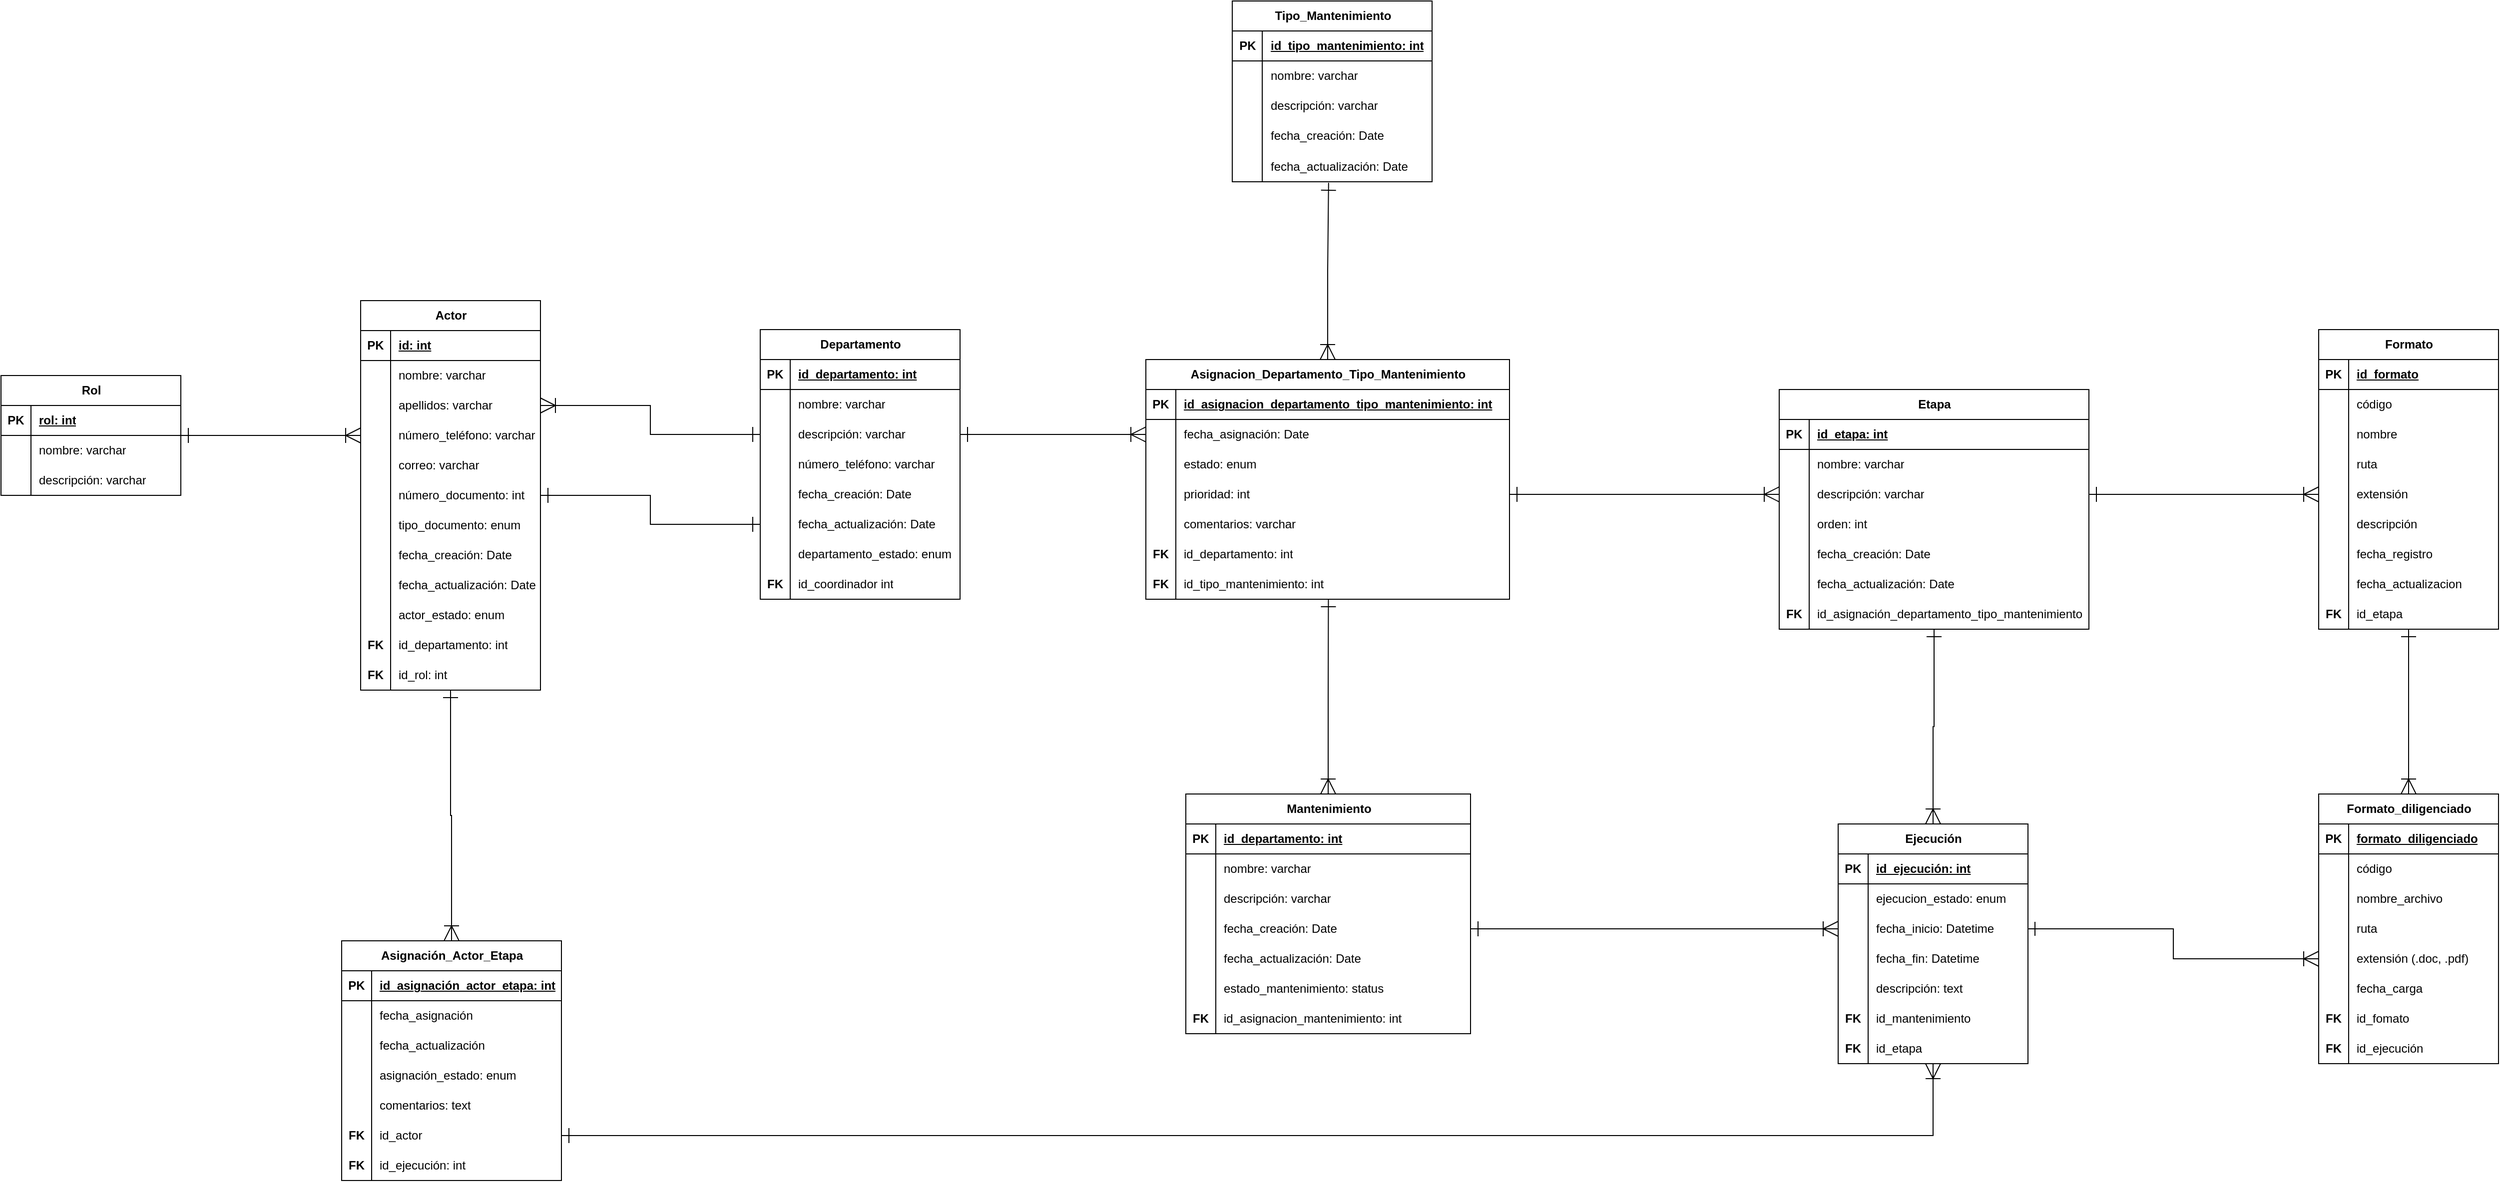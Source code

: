 <mxfile version="24.8.2">
  <diagram name="Página-1" id="4Y6lBMblWCiPdOGLYo8H">
    <mxGraphModel dx="2567" dy="484" grid="1" gridSize="10" guides="1" tooltips="1" connect="1" arrows="1" fold="1" page="1" pageScale="1" pageWidth="827" pageHeight="1169" math="0" shadow="0">
      <root>
        <mxCell id="0" />
        <mxCell id="1" parent="0" />
        <mxCell id="i9h1dYTJBs3Mx-Yi-lhD-66" style="shape=connector;rounded=0;orthogonalLoop=1;jettySize=auto;html=1;entryX=0;entryY=0.5;entryDx=0;entryDy=0;strokeColor=default;align=center;verticalAlign=middle;fontFamily=Helvetica;fontSize=11;fontColor=default;labelBackgroundColor=default;startArrow=ERone;startFill=0;startSize=13;endArrow=ERoneToMany;endFill=0;endSize=13;exitX=1;exitY=0.5;exitDx=0;exitDy=0;edgeStyle=orthogonalEdgeStyle;" parent="1" source="-nEopOu9AT-7E3v-Nifn-72" target="-nEopOu9AT-7E3v-Nifn-120" edge="1">
          <mxGeometry relative="1" as="geometry">
            <mxPoint x="580" y="1560" as="sourcePoint" />
          </mxGeometry>
        </mxCell>
        <mxCell id="-nEopOu9AT-7E3v-Nifn-33" value="Tipo_Mantenimiento" style="shape=table;startSize=30;container=1;collapsible=1;childLayout=tableLayout;fixedRows=1;rowLines=0;fontStyle=1;align=center;resizeLast=1;html=1;" parent="1" vertex="1">
          <mxGeometry x="-177.5" y="630" width="200" height="181" as="geometry" />
        </mxCell>
        <mxCell id="-nEopOu9AT-7E3v-Nifn-34" value="" style="shape=tableRow;horizontal=0;startSize=0;swimlaneHead=0;swimlaneBody=0;fillColor=none;collapsible=0;dropTarget=0;points=[[0,0.5],[1,0.5]];portConstraint=eastwest;top=0;left=0;right=0;bottom=1;" parent="-nEopOu9AT-7E3v-Nifn-33" vertex="1">
          <mxGeometry y="30" width="200" height="30" as="geometry" />
        </mxCell>
        <mxCell id="-nEopOu9AT-7E3v-Nifn-35" value="PK" style="shape=partialRectangle;connectable=0;fillColor=none;top=0;left=0;bottom=0;right=0;fontStyle=1;overflow=hidden;whiteSpace=wrap;html=1;" parent="-nEopOu9AT-7E3v-Nifn-34" vertex="1">
          <mxGeometry width="30" height="30" as="geometry">
            <mxRectangle width="30" height="30" as="alternateBounds" />
          </mxGeometry>
        </mxCell>
        <mxCell id="-nEopOu9AT-7E3v-Nifn-36" value="id_tipo_mantenimiento: int" style="shape=partialRectangle;connectable=0;fillColor=none;top=0;left=0;bottom=0;right=0;align=left;spacingLeft=6;fontStyle=5;overflow=hidden;whiteSpace=wrap;html=1;" parent="-nEopOu9AT-7E3v-Nifn-34" vertex="1">
          <mxGeometry x="30" width="170" height="30" as="geometry">
            <mxRectangle width="170" height="30" as="alternateBounds" />
          </mxGeometry>
        </mxCell>
        <mxCell id="-nEopOu9AT-7E3v-Nifn-37" value="" style="shape=tableRow;horizontal=0;startSize=0;swimlaneHead=0;swimlaneBody=0;fillColor=none;collapsible=0;dropTarget=0;points=[[0,0.5],[1,0.5]];portConstraint=eastwest;top=0;left=0;right=0;bottom=0;" parent="-nEopOu9AT-7E3v-Nifn-33" vertex="1">
          <mxGeometry y="60" width="200" height="30" as="geometry" />
        </mxCell>
        <mxCell id="-nEopOu9AT-7E3v-Nifn-38" value="" style="shape=partialRectangle;connectable=0;fillColor=none;top=0;left=0;bottom=0;right=0;editable=1;overflow=hidden;whiteSpace=wrap;html=1;" parent="-nEopOu9AT-7E3v-Nifn-37" vertex="1">
          <mxGeometry width="30" height="30" as="geometry">
            <mxRectangle width="30" height="30" as="alternateBounds" />
          </mxGeometry>
        </mxCell>
        <mxCell id="-nEopOu9AT-7E3v-Nifn-39" value="nombre: varchar" style="shape=partialRectangle;connectable=0;fillColor=none;top=0;left=0;bottom=0;right=0;align=left;spacingLeft=6;overflow=hidden;whiteSpace=wrap;html=1;" parent="-nEopOu9AT-7E3v-Nifn-37" vertex="1">
          <mxGeometry x="30" width="170" height="30" as="geometry">
            <mxRectangle width="170" height="30" as="alternateBounds" />
          </mxGeometry>
        </mxCell>
        <mxCell id="-nEopOu9AT-7E3v-Nifn-166" value="" style="shape=tableRow;horizontal=0;startSize=0;swimlaneHead=0;swimlaneBody=0;fillColor=none;collapsible=0;dropTarget=0;points=[[0,0.5],[1,0.5]];portConstraint=eastwest;top=0;left=0;right=0;bottom=0;" parent="-nEopOu9AT-7E3v-Nifn-33" vertex="1">
          <mxGeometry y="90" width="200" height="30" as="geometry" />
        </mxCell>
        <mxCell id="-nEopOu9AT-7E3v-Nifn-167" value="" style="shape=partialRectangle;connectable=0;fillColor=none;top=0;left=0;bottom=0;right=0;editable=1;overflow=hidden;whiteSpace=wrap;html=1;" parent="-nEopOu9AT-7E3v-Nifn-166" vertex="1">
          <mxGeometry width="30" height="30" as="geometry">
            <mxRectangle width="30" height="30" as="alternateBounds" />
          </mxGeometry>
        </mxCell>
        <mxCell id="-nEopOu9AT-7E3v-Nifn-168" value="descripción: varchar" style="shape=partialRectangle;connectable=0;fillColor=none;top=0;left=0;bottom=0;right=0;align=left;spacingLeft=6;overflow=hidden;whiteSpace=wrap;html=1;" parent="-nEopOu9AT-7E3v-Nifn-166" vertex="1">
          <mxGeometry x="30" width="170" height="30" as="geometry">
            <mxRectangle width="170" height="30" as="alternateBounds" />
          </mxGeometry>
        </mxCell>
        <mxCell id="4C5UZCrg9hJZ2vmxKuyZ-103" value="" style="shape=tableRow;horizontal=0;startSize=0;swimlaneHead=0;swimlaneBody=0;fillColor=none;collapsible=0;dropTarget=0;points=[[0,0.5],[1,0.5]];portConstraint=eastwest;top=0;left=0;right=0;bottom=0;" parent="-nEopOu9AT-7E3v-Nifn-33" vertex="1">
          <mxGeometry y="120" width="200" height="30" as="geometry" />
        </mxCell>
        <mxCell id="4C5UZCrg9hJZ2vmxKuyZ-104" value="" style="shape=partialRectangle;connectable=0;fillColor=none;top=0;left=0;bottom=0;right=0;editable=1;overflow=hidden;whiteSpace=wrap;html=1;" parent="4C5UZCrg9hJZ2vmxKuyZ-103" vertex="1">
          <mxGeometry width="30" height="30" as="geometry">
            <mxRectangle width="30" height="30" as="alternateBounds" />
          </mxGeometry>
        </mxCell>
        <mxCell id="4C5UZCrg9hJZ2vmxKuyZ-105" value="fecha_creación: Date" style="shape=partialRectangle;connectable=0;fillColor=none;top=0;left=0;bottom=0;right=0;align=left;spacingLeft=6;overflow=hidden;whiteSpace=wrap;html=1;" parent="4C5UZCrg9hJZ2vmxKuyZ-103" vertex="1">
          <mxGeometry x="30" width="170" height="30" as="geometry">
            <mxRectangle width="170" height="30" as="alternateBounds" />
          </mxGeometry>
        </mxCell>
        <mxCell id="4C5UZCrg9hJZ2vmxKuyZ-106" value="" style="shape=tableRow;horizontal=0;startSize=0;swimlaneHead=0;swimlaneBody=0;fillColor=none;collapsible=0;dropTarget=0;points=[[0,0.5],[1,0.5]];portConstraint=eastwest;top=0;left=0;right=0;bottom=0;" parent="-nEopOu9AT-7E3v-Nifn-33" vertex="1">
          <mxGeometry y="150" width="200" height="31" as="geometry" />
        </mxCell>
        <mxCell id="4C5UZCrg9hJZ2vmxKuyZ-107" value="" style="shape=partialRectangle;connectable=0;fillColor=none;top=0;left=0;bottom=0;right=0;editable=1;overflow=hidden;whiteSpace=wrap;html=1;" parent="4C5UZCrg9hJZ2vmxKuyZ-106" vertex="1">
          <mxGeometry width="30" height="31" as="geometry">
            <mxRectangle width="30" height="31" as="alternateBounds" />
          </mxGeometry>
        </mxCell>
        <mxCell id="4C5UZCrg9hJZ2vmxKuyZ-108" value="fecha_actualización: Date" style="shape=partialRectangle;connectable=0;fillColor=none;top=0;left=0;bottom=0;right=0;align=left;spacingLeft=6;overflow=hidden;whiteSpace=wrap;html=1;" parent="4C5UZCrg9hJZ2vmxKuyZ-106" vertex="1">
          <mxGeometry x="30" width="170" height="31" as="geometry">
            <mxRectangle width="170" height="31" as="alternateBounds" />
          </mxGeometry>
        </mxCell>
        <mxCell id="-nEopOu9AT-7E3v-Nifn-49" value="Mantenimiento" style="shape=table;startSize=30;container=1;collapsible=1;childLayout=tableLayout;fixedRows=1;rowLines=0;fontStyle=1;align=center;resizeLast=1;html=1;" parent="1" vertex="1">
          <mxGeometry x="-224" y="1424" width="285" height="240" as="geometry" />
        </mxCell>
        <mxCell id="-nEopOu9AT-7E3v-Nifn-50" value="" style="shape=tableRow;horizontal=0;startSize=0;swimlaneHead=0;swimlaneBody=0;fillColor=none;collapsible=0;dropTarget=0;points=[[0,0.5],[1,0.5]];portConstraint=eastwest;top=0;left=0;right=0;bottom=1;" parent="-nEopOu9AT-7E3v-Nifn-49" vertex="1">
          <mxGeometry y="30" width="285" height="30" as="geometry" />
        </mxCell>
        <mxCell id="-nEopOu9AT-7E3v-Nifn-51" value="PK" style="shape=partialRectangle;connectable=0;fillColor=none;top=0;left=0;bottom=0;right=0;fontStyle=1;overflow=hidden;whiteSpace=wrap;html=1;" parent="-nEopOu9AT-7E3v-Nifn-50" vertex="1">
          <mxGeometry width="30" height="30" as="geometry">
            <mxRectangle width="30" height="30" as="alternateBounds" />
          </mxGeometry>
        </mxCell>
        <mxCell id="-nEopOu9AT-7E3v-Nifn-52" value="id_departamento: int" style="shape=partialRectangle;connectable=0;fillColor=none;top=0;left=0;bottom=0;right=0;align=left;spacingLeft=6;fontStyle=5;overflow=hidden;whiteSpace=wrap;html=1;" parent="-nEopOu9AT-7E3v-Nifn-50" vertex="1">
          <mxGeometry x="30" width="255" height="30" as="geometry">
            <mxRectangle width="255" height="30" as="alternateBounds" />
          </mxGeometry>
        </mxCell>
        <mxCell id="-nEopOu9AT-7E3v-Nifn-56" value="" style="shape=tableRow;horizontal=0;startSize=0;swimlaneHead=0;swimlaneBody=0;fillColor=none;collapsible=0;dropTarget=0;points=[[0,0.5],[1,0.5]];portConstraint=eastwest;top=0;left=0;right=0;bottom=0;" parent="-nEopOu9AT-7E3v-Nifn-49" vertex="1">
          <mxGeometry y="60" width="285" height="30" as="geometry" />
        </mxCell>
        <mxCell id="-nEopOu9AT-7E3v-Nifn-57" value="" style="shape=partialRectangle;connectable=0;fillColor=none;top=0;left=0;bottom=0;right=0;editable=1;overflow=hidden;whiteSpace=wrap;html=1;" parent="-nEopOu9AT-7E3v-Nifn-56" vertex="1">
          <mxGeometry width="30" height="30" as="geometry">
            <mxRectangle width="30" height="30" as="alternateBounds" />
          </mxGeometry>
        </mxCell>
        <mxCell id="-nEopOu9AT-7E3v-Nifn-58" value="nombre: varchar" style="shape=partialRectangle;connectable=0;fillColor=none;top=0;left=0;bottom=0;right=0;align=left;spacingLeft=6;overflow=hidden;whiteSpace=wrap;html=1;" parent="-nEopOu9AT-7E3v-Nifn-56" vertex="1">
          <mxGeometry x="30" width="255" height="30" as="geometry">
            <mxRectangle width="255" height="30" as="alternateBounds" />
          </mxGeometry>
        </mxCell>
        <mxCell id="-nEopOu9AT-7E3v-Nifn-53" value="" style="shape=tableRow;horizontal=0;startSize=0;swimlaneHead=0;swimlaneBody=0;fillColor=none;collapsible=0;dropTarget=0;points=[[0,0.5],[1,0.5]];portConstraint=eastwest;top=0;left=0;right=0;bottom=0;" parent="-nEopOu9AT-7E3v-Nifn-49" vertex="1">
          <mxGeometry y="90" width="285" height="30" as="geometry" />
        </mxCell>
        <mxCell id="-nEopOu9AT-7E3v-Nifn-54" value="" style="shape=partialRectangle;connectable=0;fillColor=none;top=0;left=0;bottom=0;right=0;editable=1;overflow=hidden;whiteSpace=wrap;html=1;" parent="-nEopOu9AT-7E3v-Nifn-53" vertex="1">
          <mxGeometry width="30" height="30" as="geometry">
            <mxRectangle width="30" height="30" as="alternateBounds" />
          </mxGeometry>
        </mxCell>
        <mxCell id="-nEopOu9AT-7E3v-Nifn-55" value="descripción: varchar" style="shape=partialRectangle;connectable=0;fillColor=none;top=0;left=0;bottom=0;right=0;align=left;spacingLeft=6;overflow=hidden;whiteSpace=wrap;html=1;" parent="-nEopOu9AT-7E3v-Nifn-53" vertex="1">
          <mxGeometry x="30" width="255" height="30" as="geometry">
            <mxRectangle width="255" height="30" as="alternateBounds" />
          </mxGeometry>
        </mxCell>
        <mxCell id="4C5UZCrg9hJZ2vmxKuyZ-109" value="" style="shape=tableRow;horizontal=0;startSize=0;swimlaneHead=0;swimlaneBody=0;fillColor=none;collapsible=0;dropTarget=0;points=[[0,0.5],[1,0.5]];portConstraint=eastwest;top=0;left=0;right=0;bottom=0;" parent="-nEopOu9AT-7E3v-Nifn-49" vertex="1">
          <mxGeometry y="120" width="285" height="30" as="geometry" />
        </mxCell>
        <mxCell id="4C5UZCrg9hJZ2vmxKuyZ-110" value="" style="shape=partialRectangle;connectable=0;fillColor=none;top=0;left=0;bottom=0;right=0;editable=1;overflow=hidden;whiteSpace=wrap;html=1;" parent="4C5UZCrg9hJZ2vmxKuyZ-109" vertex="1">
          <mxGeometry width="30" height="30" as="geometry">
            <mxRectangle width="30" height="30" as="alternateBounds" />
          </mxGeometry>
        </mxCell>
        <mxCell id="4C5UZCrg9hJZ2vmxKuyZ-111" value="fecha_creación: Date" style="shape=partialRectangle;connectable=0;fillColor=none;top=0;left=0;bottom=0;right=0;align=left;spacingLeft=6;overflow=hidden;whiteSpace=wrap;html=1;" parent="4C5UZCrg9hJZ2vmxKuyZ-109" vertex="1">
          <mxGeometry x="30" width="255" height="30" as="geometry">
            <mxRectangle width="255" height="30" as="alternateBounds" />
          </mxGeometry>
        </mxCell>
        <mxCell id="-nEopOu9AT-7E3v-Nifn-62" value="" style="shape=tableRow;horizontal=0;startSize=0;swimlaneHead=0;swimlaneBody=0;fillColor=none;collapsible=0;dropTarget=0;points=[[0,0.5],[1,0.5]];portConstraint=eastwest;top=0;left=0;right=0;bottom=0;" parent="-nEopOu9AT-7E3v-Nifn-49" vertex="1">
          <mxGeometry y="150" width="285" height="30" as="geometry" />
        </mxCell>
        <mxCell id="-nEopOu9AT-7E3v-Nifn-63" value="" style="shape=partialRectangle;connectable=0;fillColor=none;top=0;left=0;bottom=0;right=0;editable=1;overflow=hidden;whiteSpace=wrap;html=1;" parent="-nEopOu9AT-7E3v-Nifn-62" vertex="1">
          <mxGeometry width="30" height="30" as="geometry">
            <mxRectangle width="30" height="30" as="alternateBounds" />
          </mxGeometry>
        </mxCell>
        <mxCell id="-nEopOu9AT-7E3v-Nifn-64" value="fecha_actualización: Date" style="shape=partialRectangle;connectable=0;fillColor=none;top=0;left=0;bottom=0;right=0;align=left;spacingLeft=6;overflow=hidden;whiteSpace=wrap;html=1;" parent="-nEopOu9AT-7E3v-Nifn-62" vertex="1">
          <mxGeometry x="30" width="255" height="30" as="geometry">
            <mxRectangle width="255" height="30" as="alternateBounds" />
          </mxGeometry>
        </mxCell>
        <mxCell id="4C5UZCrg9hJZ2vmxKuyZ-112" value="" style="shape=tableRow;horizontal=0;startSize=0;swimlaneHead=0;swimlaneBody=0;fillColor=none;collapsible=0;dropTarget=0;points=[[0,0.5],[1,0.5]];portConstraint=eastwest;top=0;left=0;right=0;bottom=0;" parent="-nEopOu9AT-7E3v-Nifn-49" vertex="1">
          <mxGeometry y="180" width="285" height="30" as="geometry" />
        </mxCell>
        <mxCell id="4C5UZCrg9hJZ2vmxKuyZ-113" value="" style="shape=partialRectangle;connectable=0;fillColor=none;top=0;left=0;bottom=0;right=0;editable=1;overflow=hidden;whiteSpace=wrap;html=1;" parent="4C5UZCrg9hJZ2vmxKuyZ-112" vertex="1">
          <mxGeometry width="30" height="30" as="geometry">
            <mxRectangle width="30" height="30" as="alternateBounds" />
          </mxGeometry>
        </mxCell>
        <mxCell id="4C5UZCrg9hJZ2vmxKuyZ-114" value="estado_mantenimiento: status" style="shape=partialRectangle;connectable=0;fillColor=none;top=0;left=0;bottom=0;right=0;align=left;spacingLeft=6;overflow=hidden;whiteSpace=wrap;html=1;" parent="4C5UZCrg9hJZ2vmxKuyZ-112" vertex="1">
          <mxGeometry x="30" width="255" height="30" as="geometry">
            <mxRectangle width="255" height="30" as="alternateBounds" />
          </mxGeometry>
        </mxCell>
        <mxCell id="i9h1dYTJBs3Mx-Yi-lhD-12" value="" style="shape=tableRow;horizontal=0;startSize=0;swimlaneHead=0;swimlaneBody=0;fillColor=none;collapsible=0;dropTarget=0;points=[[0,0.5],[1,0.5]];portConstraint=eastwest;top=0;left=0;right=0;bottom=0;" parent="-nEopOu9AT-7E3v-Nifn-49" vertex="1">
          <mxGeometry y="210" width="285" height="30" as="geometry" />
        </mxCell>
        <mxCell id="i9h1dYTJBs3Mx-Yi-lhD-13" value="&lt;b&gt;FK&lt;/b&gt;" style="shape=partialRectangle;connectable=0;fillColor=none;top=0;left=0;bottom=0;right=0;editable=1;overflow=hidden;whiteSpace=wrap;html=1;" parent="i9h1dYTJBs3Mx-Yi-lhD-12" vertex="1">
          <mxGeometry width="30" height="30" as="geometry">
            <mxRectangle width="30" height="30" as="alternateBounds" />
          </mxGeometry>
        </mxCell>
        <mxCell id="i9h1dYTJBs3Mx-Yi-lhD-14" value="id_asignacion_mantenimiento: int" style="shape=partialRectangle;connectable=0;fillColor=none;top=0;left=0;bottom=0;right=0;align=left;spacingLeft=6;overflow=hidden;whiteSpace=wrap;html=1;" parent="i9h1dYTJBs3Mx-Yi-lhD-12" vertex="1">
          <mxGeometry x="30" width="255" height="30" as="geometry">
            <mxRectangle width="255" height="30" as="alternateBounds" />
          </mxGeometry>
        </mxCell>
        <mxCell id="FA4RD7NeFx6QTRfeJTjy-29" style="edgeStyle=orthogonalEdgeStyle;rounded=0;orthogonalLoop=1;jettySize=auto;html=1;entryX=0.5;entryY=0;entryDx=0;entryDy=0;endSize=13;startSize=13;startArrow=ERone;startFill=0;endArrow=ERoneToMany;endFill=0;" parent="1" source="-nEopOu9AT-7E3v-Nifn-65" target="FA4RD7NeFx6QTRfeJTjy-5" edge="1">
          <mxGeometry relative="1" as="geometry" />
        </mxCell>
        <mxCell id="-nEopOu9AT-7E3v-Nifn-65" value="Etapa" style="shape=table;startSize=30;container=1;collapsible=1;childLayout=tableLayout;fixedRows=1;rowLines=0;fontStyle=1;align=center;resizeLast=1;html=1;" parent="1" vertex="1">
          <mxGeometry x="370" y="1019" width="310" height="240" as="geometry" />
        </mxCell>
        <mxCell id="-nEopOu9AT-7E3v-Nifn-66" value="" style="shape=tableRow;horizontal=0;startSize=0;swimlaneHead=0;swimlaneBody=0;fillColor=none;collapsible=0;dropTarget=0;points=[[0,0.5],[1,0.5]];portConstraint=eastwest;top=0;left=0;right=0;bottom=1;" parent="-nEopOu9AT-7E3v-Nifn-65" vertex="1">
          <mxGeometry y="30" width="310" height="30" as="geometry" />
        </mxCell>
        <mxCell id="-nEopOu9AT-7E3v-Nifn-67" value="PK" style="shape=partialRectangle;connectable=0;fillColor=none;top=0;left=0;bottom=0;right=0;fontStyle=1;overflow=hidden;whiteSpace=wrap;html=1;" parent="-nEopOu9AT-7E3v-Nifn-66" vertex="1">
          <mxGeometry width="30" height="30" as="geometry">
            <mxRectangle width="30" height="30" as="alternateBounds" />
          </mxGeometry>
        </mxCell>
        <mxCell id="-nEopOu9AT-7E3v-Nifn-68" value="id_etapa: int" style="shape=partialRectangle;connectable=0;fillColor=none;top=0;left=0;bottom=0;right=0;align=left;spacingLeft=6;fontStyle=5;overflow=hidden;whiteSpace=wrap;html=1;" parent="-nEopOu9AT-7E3v-Nifn-66" vertex="1">
          <mxGeometry x="30" width="280" height="30" as="geometry">
            <mxRectangle width="280" height="30" as="alternateBounds" />
          </mxGeometry>
        </mxCell>
        <mxCell id="-nEopOu9AT-7E3v-Nifn-69" value="" style="shape=tableRow;horizontal=0;startSize=0;swimlaneHead=0;swimlaneBody=0;fillColor=none;collapsible=0;dropTarget=0;points=[[0,0.5],[1,0.5]];portConstraint=eastwest;top=0;left=0;right=0;bottom=0;" parent="-nEopOu9AT-7E3v-Nifn-65" vertex="1">
          <mxGeometry y="60" width="310" height="30" as="geometry" />
        </mxCell>
        <mxCell id="-nEopOu9AT-7E3v-Nifn-70" value="" style="shape=partialRectangle;connectable=0;fillColor=none;top=0;left=0;bottom=0;right=0;editable=1;overflow=hidden;whiteSpace=wrap;html=1;" parent="-nEopOu9AT-7E3v-Nifn-69" vertex="1">
          <mxGeometry width="30" height="30" as="geometry">
            <mxRectangle width="30" height="30" as="alternateBounds" />
          </mxGeometry>
        </mxCell>
        <mxCell id="-nEopOu9AT-7E3v-Nifn-71" value="nombre: varchar" style="shape=partialRectangle;connectable=0;fillColor=none;top=0;left=0;bottom=0;right=0;align=left;spacingLeft=6;overflow=hidden;whiteSpace=wrap;html=1;" parent="-nEopOu9AT-7E3v-Nifn-69" vertex="1">
          <mxGeometry x="30" width="280" height="30" as="geometry">
            <mxRectangle width="280" height="30" as="alternateBounds" />
          </mxGeometry>
        </mxCell>
        <mxCell id="-nEopOu9AT-7E3v-Nifn-72" value="" style="shape=tableRow;horizontal=0;startSize=0;swimlaneHead=0;swimlaneBody=0;fillColor=none;collapsible=0;dropTarget=0;points=[[0,0.5],[1,0.5]];portConstraint=eastwest;top=0;left=0;right=0;bottom=0;" parent="-nEopOu9AT-7E3v-Nifn-65" vertex="1">
          <mxGeometry y="90" width="310" height="30" as="geometry" />
        </mxCell>
        <mxCell id="-nEopOu9AT-7E3v-Nifn-73" value="" style="shape=partialRectangle;connectable=0;fillColor=none;top=0;left=0;bottom=0;right=0;editable=1;overflow=hidden;whiteSpace=wrap;html=1;" parent="-nEopOu9AT-7E3v-Nifn-72" vertex="1">
          <mxGeometry width="30" height="30" as="geometry">
            <mxRectangle width="30" height="30" as="alternateBounds" />
          </mxGeometry>
        </mxCell>
        <mxCell id="-nEopOu9AT-7E3v-Nifn-74" value="descripción: varchar" style="shape=partialRectangle;connectable=0;fillColor=none;top=0;left=0;bottom=0;right=0;align=left;spacingLeft=6;overflow=hidden;whiteSpace=wrap;html=1;" parent="-nEopOu9AT-7E3v-Nifn-72" vertex="1">
          <mxGeometry x="30" width="280" height="30" as="geometry">
            <mxRectangle width="280" height="30" as="alternateBounds" />
          </mxGeometry>
        </mxCell>
        <mxCell id="4C5UZCrg9hJZ2vmxKuyZ-115" value="" style="shape=tableRow;horizontal=0;startSize=0;swimlaneHead=0;swimlaneBody=0;fillColor=none;collapsible=0;dropTarget=0;points=[[0,0.5],[1,0.5]];portConstraint=eastwest;top=0;left=0;right=0;bottom=0;" parent="-nEopOu9AT-7E3v-Nifn-65" vertex="1">
          <mxGeometry y="120" width="310" height="30" as="geometry" />
        </mxCell>
        <mxCell id="4C5UZCrg9hJZ2vmxKuyZ-116" value="" style="shape=partialRectangle;connectable=0;fillColor=none;top=0;left=0;bottom=0;right=0;editable=1;overflow=hidden;whiteSpace=wrap;html=1;" parent="4C5UZCrg9hJZ2vmxKuyZ-115" vertex="1">
          <mxGeometry width="30" height="30" as="geometry">
            <mxRectangle width="30" height="30" as="alternateBounds" />
          </mxGeometry>
        </mxCell>
        <mxCell id="4C5UZCrg9hJZ2vmxKuyZ-117" value="orden: int" style="shape=partialRectangle;connectable=0;fillColor=none;top=0;left=0;bottom=0;right=0;align=left;spacingLeft=6;overflow=hidden;whiteSpace=wrap;html=1;" parent="4C5UZCrg9hJZ2vmxKuyZ-115" vertex="1">
          <mxGeometry x="30" width="280" height="30" as="geometry">
            <mxRectangle width="280" height="30" as="alternateBounds" />
          </mxGeometry>
        </mxCell>
        <mxCell id="FA4RD7NeFx6QTRfeJTjy-89" value="" style="shape=tableRow;horizontal=0;startSize=0;swimlaneHead=0;swimlaneBody=0;fillColor=none;collapsible=0;dropTarget=0;points=[[0,0.5],[1,0.5]];portConstraint=eastwest;top=0;left=0;right=0;bottom=0;" parent="-nEopOu9AT-7E3v-Nifn-65" vertex="1">
          <mxGeometry y="150" width="310" height="30" as="geometry" />
        </mxCell>
        <mxCell id="FA4RD7NeFx6QTRfeJTjy-90" value="" style="shape=partialRectangle;connectable=0;fillColor=none;top=0;left=0;bottom=0;right=0;editable=1;overflow=hidden;whiteSpace=wrap;html=1;" parent="FA4RD7NeFx6QTRfeJTjy-89" vertex="1">
          <mxGeometry width="30" height="30" as="geometry">
            <mxRectangle width="30" height="30" as="alternateBounds" />
          </mxGeometry>
        </mxCell>
        <mxCell id="FA4RD7NeFx6QTRfeJTjy-91" value="fecha_creación: Date" style="shape=partialRectangle;connectable=0;fillColor=none;top=0;left=0;bottom=0;right=0;align=left;spacingLeft=6;overflow=hidden;whiteSpace=wrap;html=1;" parent="FA4RD7NeFx6QTRfeJTjy-89" vertex="1">
          <mxGeometry x="30" width="280" height="30" as="geometry">
            <mxRectangle width="280" height="30" as="alternateBounds" />
          </mxGeometry>
        </mxCell>
        <mxCell id="4C5UZCrg9hJZ2vmxKuyZ-118" value="" style="shape=tableRow;horizontal=0;startSize=0;swimlaneHead=0;swimlaneBody=0;fillColor=none;collapsible=0;dropTarget=0;points=[[0,0.5],[1,0.5]];portConstraint=eastwest;top=0;left=0;right=0;bottom=0;" parent="-nEopOu9AT-7E3v-Nifn-65" vertex="1">
          <mxGeometry y="180" width="310" height="30" as="geometry" />
        </mxCell>
        <mxCell id="4C5UZCrg9hJZ2vmxKuyZ-119" value="" style="shape=partialRectangle;connectable=0;fillColor=none;top=0;left=0;bottom=0;right=0;editable=1;overflow=hidden;whiteSpace=wrap;html=1;" parent="4C5UZCrg9hJZ2vmxKuyZ-118" vertex="1">
          <mxGeometry width="30" height="30" as="geometry">
            <mxRectangle width="30" height="30" as="alternateBounds" />
          </mxGeometry>
        </mxCell>
        <mxCell id="4C5UZCrg9hJZ2vmxKuyZ-120" value="fecha_actualización: Date" style="shape=partialRectangle;connectable=0;fillColor=none;top=0;left=0;bottom=0;right=0;align=left;spacingLeft=6;overflow=hidden;whiteSpace=wrap;html=1;" parent="4C5UZCrg9hJZ2vmxKuyZ-118" vertex="1">
          <mxGeometry x="30" width="280" height="30" as="geometry">
            <mxRectangle width="280" height="30" as="alternateBounds" />
          </mxGeometry>
        </mxCell>
        <mxCell id="-nEopOu9AT-7E3v-Nifn-75" value="" style="shape=tableRow;horizontal=0;startSize=0;swimlaneHead=0;swimlaneBody=0;fillColor=none;collapsible=0;dropTarget=0;points=[[0,0.5],[1,0.5]];portConstraint=eastwest;top=0;left=0;right=0;bottom=0;" parent="-nEopOu9AT-7E3v-Nifn-65" vertex="1">
          <mxGeometry y="210" width="310" height="30" as="geometry" />
        </mxCell>
        <mxCell id="-nEopOu9AT-7E3v-Nifn-76" value="&lt;b&gt;FK&lt;/b&gt;" style="shape=partialRectangle;connectable=0;fillColor=none;top=0;left=0;bottom=0;right=0;editable=1;overflow=hidden;whiteSpace=wrap;html=1;" parent="-nEopOu9AT-7E3v-Nifn-75" vertex="1">
          <mxGeometry width="30" height="30" as="geometry">
            <mxRectangle width="30" height="30" as="alternateBounds" />
          </mxGeometry>
        </mxCell>
        <mxCell id="-nEopOu9AT-7E3v-Nifn-77" value="id_asignación_departamento_tipo_mantenimiento" style="shape=partialRectangle;connectable=0;fillColor=none;top=0;left=0;bottom=0;right=0;align=left;spacingLeft=6;overflow=hidden;whiteSpace=wrap;html=1;" parent="-nEopOu9AT-7E3v-Nifn-75" vertex="1">
          <mxGeometry x="30" width="280" height="30" as="geometry">
            <mxRectangle width="280" height="30" as="alternateBounds" />
          </mxGeometry>
        </mxCell>
        <mxCell id="-nEopOu9AT-7E3v-Nifn-81" value="Departamento" style="shape=table;startSize=30;container=1;collapsible=1;childLayout=tableLayout;fixedRows=1;rowLines=0;fontStyle=1;align=center;resizeLast=1;html=1;" parent="1" vertex="1">
          <mxGeometry x="-650" y="959" width="200" height="270" as="geometry" />
        </mxCell>
        <mxCell id="-nEopOu9AT-7E3v-Nifn-82" value="" style="shape=tableRow;horizontal=0;startSize=0;swimlaneHead=0;swimlaneBody=0;fillColor=none;collapsible=0;dropTarget=0;points=[[0,0.5],[1,0.5]];portConstraint=eastwest;top=0;left=0;right=0;bottom=1;" parent="-nEopOu9AT-7E3v-Nifn-81" vertex="1">
          <mxGeometry y="30" width="200" height="30" as="geometry" />
        </mxCell>
        <mxCell id="-nEopOu9AT-7E3v-Nifn-83" value="PK" style="shape=partialRectangle;connectable=0;fillColor=none;top=0;left=0;bottom=0;right=0;fontStyle=1;overflow=hidden;whiteSpace=wrap;html=1;" parent="-nEopOu9AT-7E3v-Nifn-82" vertex="1">
          <mxGeometry width="30" height="30" as="geometry">
            <mxRectangle width="30" height="30" as="alternateBounds" />
          </mxGeometry>
        </mxCell>
        <mxCell id="-nEopOu9AT-7E3v-Nifn-84" value="id_departamento: int" style="shape=partialRectangle;connectable=0;fillColor=none;top=0;left=0;bottom=0;right=0;align=left;spacingLeft=6;fontStyle=5;overflow=hidden;whiteSpace=wrap;html=1;" parent="-nEopOu9AT-7E3v-Nifn-82" vertex="1">
          <mxGeometry x="30" width="170" height="30" as="geometry">
            <mxRectangle width="170" height="30" as="alternateBounds" />
          </mxGeometry>
        </mxCell>
        <mxCell id="-nEopOu9AT-7E3v-Nifn-85" value="" style="shape=tableRow;horizontal=0;startSize=0;swimlaneHead=0;swimlaneBody=0;fillColor=none;collapsible=0;dropTarget=0;points=[[0,0.5],[1,0.5]];portConstraint=eastwest;top=0;left=0;right=0;bottom=0;" parent="-nEopOu9AT-7E3v-Nifn-81" vertex="1">
          <mxGeometry y="60" width="200" height="30" as="geometry" />
        </mxCell>
        <mxCell id="-nEopOu9AT-7E3v-Nifn-86" value="" style="shape=partialRectangle;connectable=0;fillColor=none;top=0;left=0;bottom=0;right=0;editable=1;overflow=hidden;whiteSpace=wrap;html=1;" parent="-nEopOu9AT-7E3v-Nifn-85" vertex="1">
          <mxGeometry width="30" height="30" as="geometry">
            <mxRectangle width="30" height="30" as="alternateBounds" />
          </mxGeometry>
        </mxCell>
        <mxCell id="-nEopOu9AT-7E3v-Nifn-87" value="nombre: varchar" style="shape=partialRectangle;connectable=0;fillColor=none;top=0;left=0;bottom=0;right=0;align=left;spacingLeft=6;overflow=hidden;whiteSpace=wrap;html=1;" parent="-nEopOu9AT-7E3v-Nifn-85" vertex="1">
          <mxGeometry x="30" width="170" height="30" as="geometry">
            <mxRectangle width="170" height="30" as="alternateBounds" />
          </mxGeometry>
        </mxCell>
        <mxCell id="-nEopOu9AT-7E3v-Nifn-88" value="" style="shape=tableRow;horizontal=0;startSize=0;swimlaneHead=0;swimlaneBody=0;fillColor=none;collapsible=0;dropTarget=0;points=[[0,0.5],[1,0.5]];portConstraint=eastwest;top=0;left=0;right=0;bottom=0;" parent="-nEopOu9AT-7E3v-Nifn-81" vertex="1">
          <mxGeometry y="90" width="200" height="30" as="geometry" />
        </mxCell>
        <mxCell id="-nEopOu9AT-7E3v-Nifn-89" value="" style="shape=partialRectangle;connectable=0;fillColor=none;top=0;left=0;bottom=0;right=0;editable=1;overflow=hidden;whiteSpace=wrap;html=1;" parent="-nEopOu9AT-7E3v-Nifn-88" vertex="1">
          <mxGeometry width="30" height="30" as="geometry">
            <mxRectangle width="30" height="30" as="alternateBounds" />
          </mxGeometry>
        </mxCell>
        <mxCell id="-nEopOu9AT-7E3v-Nifn-90" value="descripción: varchar&amp;nbsp;" style="shape=partialRectangle;connectable=0;fillColor=none;top=0;left=0;bottom=0;right=0;align=left;spacingLeft=6;overflow=hidden;whiteSpace=wrap;html=1;" parent="-nEopOu9AT-7E3v-Nifn-88" vertex="1">
          <mxGeometry x="30" width="170" height="30" as="geometry">
            <mxRectangle width="170" height="30" as="alternateBounds" />
          </mxGeometry>
        </mxCell>
        <mxCell id="-nEopOu9AT-7E3v-Nifn-91" value="" style="shape=tableRow;horizontal=0;startSize=0;swimlaneHead=0;swimlaneBody=0;fillColor=none;collapsible=0;dropTarget=0;points=[[0,0.5],[1,0.5]];portConstraint=eastwest;top=0;left=0;right=0;bottom=0;" parent="-nEopOu9AT-7E3v-Nifn-81" vertex="1">
          <mxGeometry y="120" width="200" height="30" as="geometry" />
        </mxCell>
        <mxCell id="-nEopOu9AT-7E3v-Nifn-92" value="" style="shape=partialRectangle;connectable=0;fillColor=none;top=0;left=0;bottom=0;right=0;editable=1;overflow=hidden;whiteSpace=wrap;html=1;" parent="-nEopOu9AT-7E3v-Nifn-91" vertex="1">
          <mxGeometry width="30" height="30" as="geometry">
            <mxRectangle width="30" height="30" as="alternateBounds" />
          </mxGeometry>
        </mxCell>
        <mxCell id="-nEopOu9AT-7E3v-Nifn-93" value="número_teléfono: varchar" style="shape=partialRectangle;connectable=0;fillColor=none;top=0;left=0;bottom=0;right=0;align=left;spacingLeft=6;overflow=hidden;whiteSpace=wrap;html=1;" parent="-nEopOu9AT-7E3v-Nifn-91" vertex="1">
          <mxGeometry x="30" width="170" height="30" as="geometry">
            <mxRectangle width="170" height="30" as="alternateBounds" />
          </mxGeometry>
        </mxCell>
        <mxCell id="4C5UZCrg9hJZ2vmxKuyZ-97" value="" style="shape=tableRow;horizontal=0;startSize=0;swimlaneHead=0;swimlaneBody=0;fillColor=none;collapsible=0;dropTarget=0;points=[[0,0.5],[1,0.5]];portConstraint=eastwest;top=0;left=0;right=0;bottom=0;" parent="-nEopOu9AT-7E3v-Nifn-81" vertex="1">
          <mxGeometry y="150" width="200" height="30" as="geometry" />
        </mxCell>
        <mxCell id="4C5UZCrg9hJZ2vmxKuyZ-98" value="" style="shape=partialRectangle;connectable=0;fillColor=none;top=0;left=0;bottom=0;right=0;editable=1;overflow=hidden;whiteSpace=wrap;html=1;" parent="4C5UZCrg9hJZ2vmxKuyZ-97" vertex="1">
          <mxGeometry width="30" height="30" as="geometry">
            <mxRectangle width="30" height="30" as="alternateBounds" />
          </mxGeometry>
        </mxCell>
        <mxCell id="4C5UZCrg9hJZ2vmxKuyZ-99" value="fecha_creación: Date" style="shape=partialRectangle;connectable=0;fillColor=none;top=0;left=0;bottom=0;right=0;align=left;spacingLeft=6;overflow=hidden;whiteSpace=wrap;html=1;" parent="4C5UZCrg9hJZ2vmxKuyZ-97" vertex="1">
          <mxGeometry x="30" width="170" height="30" as="geometry">
            <mxRectangle width="170" height="30" as="alternateBounds" />
          </mxGeometry>
        </mxCell>
        <mxCell id="4C5UZCrg9hJZ2vmxKuyZ-100" value="" style="shape=tableRow;horizontal=0;startSize=0;swimlaneHead=0;swimlaneBody=0;fillColor=none;collapsible=0;dropTarget=0;points=[[0,0.5],[1,0.5]];portConstraint=eastwest;top=0;left=0;right=0;bottom=0;" parent="-nEopOu9AT-7E3v-Nifn-81" vertex="1">
          <mxGeometry y="180" width="200" height="30" as="geometry" />
        </mxCell>
        <mxCell id="4C5UZCrg9hJZ2vmxKuyZ-101" value="" style="shape=partialRectangle;connectable=0;fillColor=none;top=0;left=0;bottom=0;right=0;editable=1;overflow=hidden;whiteSpace=wrap;html=1;" parent="4C5UZCrg9hJZ2vmxKuyZ-100" vertex="1">
          <mxGeometry width="30" height="30" as="geometry">
            <mxRectangle width="30" height="30" as="alternateBounds" />
          </mxGeometry>
        </mxCell>
        <mxCell id="4C5UZCrg9hJZ2vmxKuyZ-102" value="fecha_actualización: Date" style="shape=partialRectangle;connectable=0;fillColor=none;top=0;left=0;bottom=0;right=0;align=left;spacingLeft=6;overflow=hidden;whiteSpace=wrap;html=1;" parent="4C5UZCrg9hJZ2vmxKuyZ-100" vertex="1">
          <mxGeometry x="30" width="170" height="30" as="geometry">
            <mxRectangle width="170" height="30" as="alternateBounds" />
          </mxGeometry>
        </mxCell>
        <mxCell id="4C5UZCrg9hJZ2vmxKuyZ-72" value="" style="shape=tableRow;horizontal=0;startSize=0;swimlaneHead=0;swimlaneBody=0;fillColor=none;collapsible=0;dropTarget=0;points=[[0,0.5],[1,0.5]];portConstraint=eastwest;top=0;left=0;right=0;bottom=0;" parent="-nEopOu9AT-7E3v-Nifn-81" vertex="1">
          <mxGeometry y="210" width="200" height="30" as="geometry" />
        </mxCell>
        <mxCell id="4C5UZCrg9hJZ2vmxKuyZ-73" value="" style="shape=partialRectangle;connectable=0;fillColor=none;top=0;left=0;bottom=0;right=0;editable=1;overflow=hidden;whiteSpace=wrap;html=1;" parent="4C5UZCrg9hJZ2vmxKuyZ-72" vertex="1">
          <mxGeometry width="30" height="30" as="geometry">
            <mxRectangle width="30" height="30" as="alternateBounds" />
          </mxGeometry>
        </mxCell>
        <mxCell id="4C5UZCrg9hJZ2vmxKuyZ-74" value="departamento_estado: enum" style="shape=partialRectangle;connectable=0;fillColor=none;top=0;left=0;bottom=0;right=0;align=left;spacingLeft=6;overflow=hidden;whiteSpace=wrap;html=1;" parent="4C5UZCrg9hJZ2vmxKuyZ-72" vertex="1">
          <mxGeometry x="30" width="170" height="30" as="geometry">
            <mxRectangle width="170" height="30" as="alternateBounds" />
          </mxGeometry>
        </mxCell>
        <mxCell id="-nEopOu9AT-7E3v-Nifn-94" value="" style="shape=tableRow;horizontal=0;startSize=0;swimlaneHead=0;swimlaneBody=0;fillColor=none;collapsible=0;dropTarget=0;points=[[0,0.5],[1,0.5]];portConstraint=eastwest;top=0;left=0;right=0;bottom=0;" parent="-nEopOu9AT-7E3v-Nifn-81" vertex="1">
          <mxGeometry y="240" width="200" height="30" as="geometry" />
        </mxCell>
        <mxCell id="-nEopOu9AT-7E3v-Nifn-95" value="&lt;b&gt;FK&lt;/b&gt;" style="shape=partialRectangle;connectable=0;fillColor=none;top=0;left=0;bottom=0;right=0;editable=1;overflow=hidden;whiteSpace=wrap;html=1;" parent="-nEopOu9AT-7E3v-Nifn-94" vertex="1">
          <mxGeometry width="30" height="30" as="geometry">
            <mxRectangle width="30" height="30" as="alternateBounds" />
          </mxGeometry>
        </mxCell>
        <mxCell id="-nEopOu9AT-7E3v-Nifn-96" value="id_coordinador int" style="shape=partialRectangle;connectable=0;fillColor=none;top=0;left=0;bottom=0;right=0;align=left;spacingLeft=6;overflow=hidden;whiteSpace=wrap;html=1;" parent="-nEopOu9AT-7E3v-Nifn-94" vertex="1">
          <mxGeometry x="30" width="170" height="30" as="geometry">
            <mxRectangle width="170" height="30" as="alternateBounds" />
          </mxGeometry>
        </mxCell>
        <mxCell id="i9h1dYTJBs3Mx-Yi-lhD-58" style="edgeStyle=orthogonalEdgeStyle;rounded=0;orthogonalLoop=1;jettySize=auto;html=1;startArrow=ERone;startFill=0;endArrow=ERoneToMany;endFill=0;endSize=13;startSize=13;" parent="1" source="-nEopOu9AT-7E3v-Nifn-97" target="-nEopOu9AT-7E3v-Nifn-129" edge="1">
          <mxGeometry relative="1" as="geometry" />
        </mxCell>
        <mxCell id="-nEopOu9AT-7E3v-Nifn-97" value="Actor" style="shape=table;startSize=30;container=1;collapsible=1;childLayout=tableLayout;fixedRows=1;rowLines=0;fontStyle=1;align=center;resizeLast=1;html=1;" parent="1" vertex="1">
          <mxGeometry x="-1050" y="930" width="180" height="390" as="geometry" />
        </mxCell>
        <mxCell id="-nEopOu9AT-7E3v-Nifn-98" value="" style="shape=tableRow;horizontal=0;startSize=0;swimlaneHead=0;swimlaneBody=0;fillColor=none;collapsible=0;dropTarget=0;points=[[0,0.5],[1,0.5]];portConstraint=eastwest;top=0;left=0;right=0;bottom=1;" parent="-nEopOu9AT-7E3v-Nifn-97" vertex="1">
          <mxGeometry y="30" width="180" height="30" as="geometry" />
        </mxCell>
        <mxCell id="-nEopOu9AT-7E3v-Nifn-99" value="PK" style="shape=partialRectangle;connectable=0;fillColor=none;top=0;left=0;bottom=0;right=0;fontStyle=1;overflow=hidden;whiteSpace=wrap;html=1;" parent="-nEopOu9AT-7E3v-Nifn-98" vertex="1">
          <mxGeometry width="30" height="30" as="geometry">
            <mxRectangle width="30" height="30" as="alternateBounds" />
          </mxGeometry>
        </mxCell>
        <mxCell id="-nEopOu9AT-7E3v-Nifn-100" value="id: int" style="shape=partialRectangle;connectable=0;fillColor=none;top=0;left=0;bottom=0;right=0;align=left;spacingLeft=6;fontStyle=5;overflow=hidden;whiteSpace=wrap;html=1;" parent="-nEopOu9AT-7E3v-Nifn-98" vertex="1">
          <mxGeometry x="30" width="150" height="30" as="geometry">
            <mxRectangle width="150" height="30" as="alternateBounds" />
          </mxGeometry>
        </mxCell>
        <mxCell id="OoGCf75f28kD5oNhkB0O-1" value="" style="shape=tableRow;horizontal=0;startSize=0;swimlaneHead=0;swimlaneBody=0;fillColor=none;collapsible=0;dropTarget=0;points=[[0,0.5],[1,0.5]];portConstraint=eastwest;top=0;left=0;right=0;bottom=0;" parent="-nEopOu9AT-7E3v-Nifn-97" vertex="1">
          <mxGeometry y="60" width="180" height="30" as="geometry" />
        </mxCell>
        <mxCell id="OoGCf75f28kD5oNhkB0O-2" value="" style="shape=partialRectangle;connectable=0;fillColor=none;top=0;left=0;bottom=0;right=0;editable=1;overflow=hidden;whiteSpace=wrap;html=1;" parent="OoGCf75f28kD5oNhkB0O-1" vertex="1">
          <mxGeometry width="30" height="30" as="geometry">
            <mxRectangle width="30" height="30" as="alternateBounds" />
          </mxGeometry>
        </mxCell>
        <mxCell id="OoGCf75f28kD5oNhkB0O-3" value="nombre: varchar" style="shape=partialRectangle;connectable=0;fillColor=none;top=0;left=0;bottom=0;right=0;align=left;spacingLeft=6;overflow=hidden;whiteSpace=wrap;html=1;" parent="OoGCf75f28kD5oNhkB0O-1" vertex="1">
          <mxGeometry x="30" width="150" height="30" as="geometry">
            <mxRectangle width="150" height="30" as="alternateBounds" />
          </mxGeometry>
        </mxCell>
        <mxCell id="i9h1dYTJBs3Mx-Yi-lhD-51" value="" style="shape=tableRow;horizontal=0;startSize=0;swimlaneHead=0;swimlaneBody=0;fillColor=none;collapsible=0;dropTarget=0;points=[[0,0.5],[1,0.5]];portConstraint=eastwest;top=0;left=0;right=0;bottom=0;" parent="-nEopOu9AT-7E3v-Nifn-97" vertex="1">
          <mxGeometry y="90" width="180" height="30" as="geometry" />
        </mxCell>
        <mxCell id="i9h1dYTJBs3Mx-Yi-lhD-52" value="" style="shape=partialRectangle;connectable=0;fillColor=none;top=0;left=0;bottom=0;right=0;editable=1;overflow=hidden;whiteSpace=wrap;html=1;" parent="i9h1dYTJBs3Mx-Yi-lhD-51" vertex="1">
          <mxGeometry width="30" height="30" as="geometry">
            <mxRectangle width="30" height="30" as="alternateBounds" />
          </mxGeometry>
        </mxCell>
        <mxCell id="i9h1dYTJBs3Mx-Yi-lhD-53" value="apellidos: varchar" style="shape=partialRectangle;connectable=0;fillColor=none;top=0;left=0;bottom=0;right=0;align=left;spacingLeft=6;overflow=hidden;whiteSpace=wrap;html=1;" parent="i9h1dYTJBs3Mx-Yi-lhD-51" vertex="1">
          <mxGeometry x="30" width="150" height="30" as="geometry">
            <mxRectangle width="150" height="30" as="alternateBounds" />
          </mxGeometry>
        </mxCell>
        <mxCell id="-nEopOu9AT-7E3v-Nifn-104" value="" style="shape=tableRow;horizontal=0;startSize=0;swimlaneHead=0;swimlaneBody=0;fillColor=none;collapsible=0;dropTarget=0;points=[[0,0.5],[1,0.5]];portConstraint=eastwest;top=0;left=0;right=0;bottom=0;" parent="-nEopOu9AT-7E3v-Nifn-97" vertex="1">
          <mxGeometry y="120" width="180" height="30" as="geometry" />
        </mxCell>
        <mxCell id="-nEopOu9AT-7E3v-Nifn-105" value="" style="shape=partialRectangle;connectable=0;fillColor=none;top=0;left=0;bottom=0;right=0;editable=1;overflow=hidden;whiteSpace=wrap;html=1;" parent="-nEopOu9AT-7E3v-Nifn-104" vertex="1">
          <mxGeometry width="30" height="30" as="geometry">
            <mxRectangle width="30" height="30" as="alternateBounds" />
          </mxGeometry>
        </mxCell>
        <mxCell id="-nEopOu9AT-7E3v-Nifn-106" value="número_teléfono: varchar" style="shape=partialRectangle;connectable=0;fillColor=none;top=0;left=0;bottom=0;right=0;align=left;spacingLeft=6;overflow=hidden;whiteSpace=wrap;html=1;" parent="-nEopOu9AT-7E3v-Nifn-104" vertex="1">
          <mxGeometry x="30" width="150" height="30" as="geometry">
            <mxRectangle width="150" height="30" as="alternateBounds" />
          </mxGeometry>
        </mxCell>
        <mxCell id="-nEopOu9AT-7E3v-Nifn-107" value="" style="shape=tableRow;horizontal=0;startSize=0;swimlaneHead=0;swimlaneBody=0;fillColor=none;collapsible=0;dropTarget=0;points=[[0,0.5],[1,0.5]];portConstraint=eastwest;top=0;left=0;right=0;bottom=0;" parent="-nEopOu9AT-7E3v-Nifn-97" vertex="1">
          <mxGeometry y="150" width="180" height="30" as="geometry" />
        </mxCell>
        <mxCell id="-nEopOu9AT-7E3v-Nifn-108" value="" style="shape=partialRectangle;connectable=0;fillColor=none;top=0;left=0;bottom=0;right=0;editable=1;overflow=hidden;whiteSpace=wrap;html=1;" parent="-nEopOu9AT-7E3v-Nifn-107" vertex="1">
          <mxGeometry width="30" height="30" as="geometry">
            <mxRectangle width="30" height="30" as="alternateBounds" />
          </mxGeometry>
        </mxCell>
        <mxCell id="-nEopOu9AT-7E3v-Nifn-109" value="correo: varchar" style="shape=partialRectangle;connectable=0;fillColor=none;top=0;left=0;bottom=0;right=0;align=left;spacingLeft=6;overflow=hidden;whiteSpace=wrap;html=1;" parent="-nEopOu9AT-7E3v-Nifn-107" vertex="1">
          <mxGeometry x="30" width="150" height="30" as="geometry">
            <mxRectangle width="150" height="30" as="alternateBounds" />
          </mxGeometry>
        </mxCell>
        <mxCell id="4C5UZCrg9hJZ2vmxKuyZ-75" value="" style="shape=tableRow;horizontal=0;startSize=0;swimlaneHead=0;swimlaneBody=0;fillColor=none;collapsible=0;dropTarget=0;points=[[0,0.5],[1,0.5]];portConstraint=eastwest;top=0;left=0;right=0;bottom=0;" parent="-nEopOu9AT-7E3v-Nifn-97" vertex="1">
          <mxGeometry y="180" width="180" height="30" as="geometry" />
        </mxCell>
        <mxCell id="4C5UZCrg9hJZ2vmxKuyZ-76" value="" style="shape=partialRectangle;connectable=0;fillColor=none;top=0;left=0;bottom=0;right=0;editable=1;overflow=hidden;whiteSpace=wrap;html=1;" parent="4C5UZCrg9hJZ2vmxKuyZ-75" vertex="1">
          <mxGeometry width="30" height="30" as="geometry">
            <mxRectangle width="30" height="30" as="alternateBounds" />
          </mxGeometry>
        </mxCell>
        <mxCell id="4C5UZCrg9hJZ2vmxKuyZ-77" value="número_documento: int" style="shape=partialRectangle;connectable=0;fillColor=none;top=0;left=0;bottom=0;right=0;align=left;spacingLeft=6;overflow=hidden;whiteSpace=wrap;html=1;" parent="4C5UZCrg9hJZ2vmxKuyZ-75" vertex="1">
          <mxGeometry x="30" width="150" height="30" as="geometry">
            <mxRectangle width="150" height="30" as="alternateBounds" />
          </mxGeometry>
        </mxCell>
        <mxCell id="4C5UZCrg9hJZ2vmxKuyZ-78" value="" style="shape=tableRow;horizontal=0;startSize=0;swimlaneHead=0;swimlaneBody=0;fillColor=none;collapsible=0;dropTarget=0;points=[[0,0.5],[1,0.5]];portConstraint=eastwest;top=0;left=0;right=0;bottom=0;" parent="-nEopOu9AT-7E3v-Nifn-97" vertex="1">
          <mxGeometry y="210" width="180" height="30" as="geometry" />
        </mxCell>
        <mxCell id="4C5UZCrg9hJZ2vmxKuyZ-79" value="" style="shape=partialRectangle;connectable=0;fillColor=none;top=0;left=0;bottom=0;right=0;editable=1;overflow=hidden;whiteSpace=wrap;html=1;" parent="4C5UZCrg9hJZ2vmxKuyZ-78" vertex="1">
          <mxGeometry width="30" height="30" as="geometry">
            <mxRectangle width="30" height="30" as="alternateBounds" />
          </mxGeometry>
        </mxCell>
        <mxCell id="4C5UZCrg9hJZ2vmxKuyZ-80" value="tipo_documento: enum" style="shape=partialRectangle;connectable=0;fillColor=none;top=0;left=0;bottom=0;right=0;align=left;spacingLeft=6;overflow=hidden;whiteSpace=wrap;html=1;" parent="4C5UZCrg9hJZ2vmxKuyZ-78" vertex="1">
          <mxGeometry x="30" width="150" height="30" as="geometry">
            <mxRectangle width="150" height="30" as="alternateBounds" />
          </mxGeometry>
        </mxCell>
        <mxCell id="4C5UZCrg9hJZ2vmxKuyZ-84" value="" style="shape=tableRow;horizontal=0;startSize=0;swimlaneHead=0;swimlaneBody=0;fillColor=none;collapsible=0;dropTarget=0;points=[[0,0.5],[1,0.5]];portConstraint=eastwest;top=0;left=0;right=0;bottom=0;" parent="-nEopOu9AT-7E3v-Nifn-97" vertex="1">
          <mxGeometry y="240" width="180" height="30" as="geometry" />
        </mxCell>
        <mxCell id="4C5UZCrg9hJZ2vmxKuyZ-85" value="" style="shape=partialRectangle;connectable=0;fillColor=none;top=0;left=0;bottom=0;right=0;editable=1;overflow=hidden;whiteSpace=wrap;html=1;" parent="4C5UZCrg9hJZ2vmxKuyZ-84" vertex="1">
          <mxGeometry width="30" height="30" as="geometry">
            <mxRectangle width="30" height="30" as="alternateBounds" />
          </mxGeometry>
        </mxCell>
        <mxCell id="4C5UZCrg9hJZ2vmxKuyZ-86" value="fecha_creación: Date" style="shape=partialRectangle;connectable=0;fillColor=none;top=0;left=0;bottom=0;right=0;align=left;spacingLeft=6;overflow=hidden;whiteSpace=wrap;html=1;" parent="4C5UZCrg9hJZ2vmxKuyZ-84" vertex="1">
          <mxGeometry x="30" width="150" height="30" as="geometry">
            <mxRectangle width="150" height="30" as="alternateBounds" />
          </mxGeometry>
        </mxCell>
        <mxCell id="4C5UZCrg9hJZ2vmxKuyZ-87" value="" style="shape=tableRow;horizontal=0;startSize=0;swimlaneHead=0;swimlaneBody=0;fillColor=none;collapsible=0;dropTarget=0;points=[[0,0.5],[1,0.5]];portConstraint=eastwest;top=0;left=0;right=0;bottom=0;" parent="-nEopOu9AT-7E3v-Nifn-97" vertex="1">
          <mxGeometry y="270" width="180" height="30" as="geometry" />
        </mxCell>
        <mxCell id="4C5UZCrg9hJZ2vmxKuyZ-88" value="" style="shape=partialRectangle;connectable=0;fillColor=none;top=0;left=0;bottom=0;right=0;editable=1;overflow=hidden;whiteSpace=wrap;html=1;" parent="4C5UZCrg9hJZ2vmxKuyZ-87" vertex="1">
          <mxGeometry width="30" height="30" as="geometry">
            <mxRectangle width="30" height="30" as="alternateBounds" />
          </mxGeometry>
        </mxCell>
        <mxCell id="4C5UZCrg9hJZ2vmxKuyZ-89" value="fecha_actualización: Date" style="shape=partialRectangle;connectable=0;fillColor=none;top=0;left=0;bottom=0;right=0;align=left;spacingLeft=6;overflow=hidden;whiteSpace=wrap;html=1;" parent="4C5UZCrg9hJZ2vmxKuyZ-87" vertex="1">
          <mxGeometry x="30" width="150" height="30" as="geometry">
            <mxRectangle width="150" height="30" as="alternateBounds" />
          </mxGeometry>
        </mxCell>
        <mxCell id="4C5UZCrg9hJZ2vmxKuyZ-90" value="" style="shape=tableRow;horizontal=0;startSize=0;swimlaneHead=0;swimlaneBody=0;fillColor=none;collapsible=0;dropTarget=0;points=[[0,0.5],[1,0.5]];portConstraint=eastwest;top=0;left=0;right=0;bottom=0;" parent="-nEopOu9AT-7E3v-Nifn-97" vertex="1">
          <mxGeometry y="300" width="180" height="30" as="geometry" />
        </mxCell>
        <mxCell id="4C5UZCrg9hJZ2vmxKuyZ-91" value="" style="shape=partialRectangle;connectable=0;fillColor=none;top=0;left=0;bottom=0;right=0;editable=1;overflow=hidden;whiteSpace=wrap;html=1;" parent="4C5UZCrg9hJZ2vmxKuyZ-90" vertex="1">
          <mxGeometry width="30" height="30" as="geometry">
            <mxRectangle width="30" height="30" as="alternateBounds" />
          </mxGeometry>
        </mxCell>
        <mxCell id="4C5UZCrg9hJZ2vmxKuyZ-92" value="actor_estado: enum" style="shape=partialRectangle;connectable=0;fillColor=none;top=0;left=0;bottom=0;right=0;align=left;spacingLeft=6;overflow=hidden;whiteSpace=wrap;html=1;" parent="4C5UZCrg9hJZ2vmxKuyZ-90" vertex="1">
          <mxGeometry x="30" width="150" height="30" as="geometry">
            <mxRectangle width="150" height="30" as="alternateBounds" />
          </mxGeometry>
        </mxCell>
        <mxCell id="-nEopOu9AT-7E3v-Nifn-110" value="" style="shape=tableRow;horizontal=0;startSize=0;swimlaneHead=0;swimlaneBody=0;fillColor=none;collapsible=0;dropTarget=0;points=[[0,0.5],[1,0.5]];portConstraint=eastwest;top=0;left=0;right=0;bottom=0;" parent="-nEopOu9AT-7E3v-Nifn-97" vertex="1">
          <mxGeometry y="330" width="180" height="30" as="geometry" />
        </mxCell>
        <mxCell id="-nEopOu9AT-7E3v-Nifn-111" value="&lt;b&gt;FK&lt;/b&gt;" style="shape=partialRectangle;connectable=0;fillColor=none;top=0;left=0;bottom=0;right=0;editable=1;overflow=hidden;whiteSpace=wrap;html=1;" parent="-nEopOu9AT-7E3v-Nifn-110" vertex="1">
          <mxGeometry width="30" height="30" as="geometry">
            <mxRectangle width="30" height="30" as="alternateBounds" />
          </mxGeometry>
        </mxCell>
        <mxCell id="-nEopOu9AT-7E3v-Nifn-112" value="id_departamento: int" style="shape=partialRectangle;connectable=0;fillColor=none;top=0;left=0;bottom=0;right=0;align=left;spacingLeft=6;overflow=hidden;whiteSpace=wrap;html=1;" parent="-nEopOu9AT-7E3v-Nifn-110" vertex="1">
          <mxGeometry x="30" width="150" height="30" as="geometry">
            <mxRectangle width="150" height="30" as="alternateBounds" />
          </mxGeometry>
        </mxCell>
        <mxCell id="i9h1dYTJBs3Mx-Yi-lhD-48" value="" style="shape=tableRow;horizontal=0;startSize=0;swimlaneHead=0;swimlaneBody=0;fillColor=none;collapsible=0;dropTarget=0;points=[[0,0.5],[1,0.5]];portConstraint=eastwest;top=0;left=0;right=0;bottom=0;" parent="-nEopOu9AT-7E3v-Nifn-97" vertex="1">
          <mxGeometry y="360" width="180" height="30" as="geometry" />
        </mxCell>
        <mxCell id="i9h1dYTJBs3Mx-Yi-lhD-49" value="&lt;b&gt;FK&lt;/b&gt;" style="shape=partialRectangle;connectable=0;fillColor=none;top=0;left=0;bottom=0;right=0;editable=1;overflow=hidden;whiteSpace=wrap;html=1;" parent="i9h1dYTJBs3Mx-Yi-lhD-48" vertex="1">
          <mxGeometry width="30" height="30" as="geometry">
            <mxRectangle width="30" height="30" as="alternateBounds" />
          </mxGeometry>
        </mxCell>
        <mxCell id="i9h1dYTJBs3Mx-Yi-lhD-50" value="id_rol: int" style="shape=partialRectangle;connectable=0;fillColor=none;top=0;left=0;bottom=0;right=0;align=left;spacingLeft=6;overflow=hidden;whiteSpace=wrap;html=1;" parent="i9h1dYTJBs3Mx-Yi-lhD-48" vertex="1">
          <mxGeometry x="30" width="150" height="30" as="geometry">
            <mxRectangle width="150" height="30" as="alternateBounds" />
          </mxGeometry>
        </mxCell>
        <mxCell id="cvWTxhxGxjiEzd1cOj_i-49" style="rounded=0;orthogonalLoop=1;jettySize=auto;html=1;startArrow=ERone;startFill=0;endArrow=ERoneToMany;endFill=0;strokeWidth=1;endSize=13;startSize=13;entryX=0.5;entryY=0;entryDx=0;entryDy=0;edgeStyle=orthogonalEdgeStyle;" parent="1" source="-nEopOu9AT-7E3v-Nifn-113" target="cvWTxhxGxjiEzd1cOj_i-20" edge="1">
          <mxGeometry relative="1" as="geometry">
            <mxPoint x="1060" y="1680" as="targetPoint" />
          </mxGeometry>
        </mxCell>
        <mxCell id="-nEopOu9AT-7E3v-Nifn-113" value="Formato" style="shape=table;startSize=30;container=1;collapsible=1;childLayout=tableLayout;fixedRows=1;rowLines=0;fontStyle=1;align=center;resizeLast=1;html=1;" parent="1" vertex="1">
          <mxGeometry x="910" y="959" width="180" height="300" as="geometry" />
        </mxCell>
        <mxCell id="-nEopOu9AT-7E3v-Nifn-114" value="" style="shape=tableRow;horizontal=0;startSize=0;swimlaneHead=0;swimlaneBody=0;fillColor=none;collapsible=0;dropTarget=0;points=[[0,0.5],[1,0.5]];portConstraint=eastwest;top=0;left=0;right=0;bottom=1;" parent="-nEopOu9AT-7E3v-Nifn-113" vertex="1">
          <mxGeometry y="30" width="180" height="30" as="geometry" />
        </mxCell>
        <mxCell id="-nEopOu9AT-7E3v-Nifn-115" value="PK" style="shape=partialRectangle;connectable=0;fillColor=none;top=0;left=0;bottom=0;right=0;fontStyle=1;overflow=hidden;whiteSpace=wrap;html=1;" parent="-nEopOu9AT-7E3v-Nifn-114" vertex="1">
          <mxGeometry width="30" height="30" as="geometry">
            <mxRectangle width="30" height="30" as="alternateBounds" />
          </mxGeometry>
        </mxCell>
        <mxCell id="-nEopOu9AT-7E3v-Nifn-116" value="id_formato" style="shape=partialRectangle;connectable=0;fillColor=none;top=0;left=0;bottom=0;right=0;align=left;spacingLeft=6;fontStyle=5;overflow=hidden;whiteSpace=wrap;html=1;" parent="-nEopOu9AT-7E3v-Nifn-114" vertex="1">
          <mxGeometry x="30" width="150" height="30" as="geometry">
            <mxRectangle width="150" height="30" as="alternateBounds" />
          </mxGeometry>
        </mxCell>
        <mxCell id="-nEopOu9AT-7E3v-Nifn-117" value="" style="shape=tableRow;horizontal=0;startSize=0;swimlaneHead=0;swimlaneBody=0;fillColor=none;collapsible=0;dropTarget=0;points=[[0,0.5],[1,0.5]];portConstraint=eastwest;top=0;left=0;right=0;bottom=0;" parent="-nEopOu9AT-7E3v-Nifn-113" vertex="1">
          <mxGeometry y="60" width="180" height="30" as="geometry" />
        </mxCell>
        <mxCell id="-nEopOu9AT-7E3v-Nifn-118" value="" style="shape=partialRectangle;connectable=0;fillColor=none;top=0;left=0;bottom=0;right=0;editable=1;overflow=hidden;whiteSpace=wrap;html=1;" parent="-nEopOu9AT-7E3v-Nifn-117" vertex="1">
          <mxGeometry width="30" height="30" as="geometry">
            <mxRectangle width="30" height="30" as="alternateBounds" />
          </mxGeometry>
        </mxCell>
        <mxCell id="-nEopOu9AT-7E3v-Nifn-119" value="código" style="shape=partialRectangle;connectable=0;fillColor=none;top=0;left=0;bottom=0;right=0;align=left;spacingLeft=6;overflow=hidden;whiteSpace=wrap;html=1;" parent="-nEopOu9AT-7E3v-Nifn-117" vertex="1">
          <mxGeometry x="30" width="150" height="30" as="geometry">
            <mxRectangle width="150" height="30" as="alternateBounds" />
          </mxGeometry>
        </mxCell>
        <mxCell id="FA4RD7NeFx6QTRfeJTjy-30" value="" style="shape=tableRow;horizontal=0;startSize=0;swimlaneHead=0;swimlaneBody=0;fillColor=none;collapsible=0;dropTarget=0;points=[[0,0.5],[1,0.5]];portConstraint=eastwest;top=0;left=0;right=0;bottom=0;" parent="-nEopOu9AT-7E3v-Nifn-113" vertex="1">
          <mxGeometry y="90" width="180" height="30" as="geometry" />
        </mxCell>
        <mxCell id="FA4RD7NeFx6QTRfeJTjy-31" value="" style="shape=partialRectangle;connectable=0;fillColor=none;top=0;left=0;bottom=0;right=0;editable=1;overflow=hidden;whiteSpace=wrap;html=1;" parent="FA4RD7NeFx6QTRfeJTjy-30" vertex="1">
          <mxGeometry width="30" height="30" as="geometry">
            <mxRectangle width="30" height="30" as="alternateBounds" />
          </mxGeometry>
        </mxCell>
        <mxCell id="FA4RD7NeFx6QTRfeJTjy-32" value="nombre" style="shape=partialRectangle;connectable=0;fillColor=none;top=0;left=0;bottom=0;right=0;align=left;spacingLeft=6;overflow=hidden;whiteSpace=wrap;html=1;" parent="FA4RD7NeFx6QTRfeJTjy-30" vertex="1">
          <mxGeometry x="30" width="150" height="30" as="geometry">
            <mxRectangle width="150" height="30" as="alternateBounds" />
          </mxGeometry>
        </mxCell>
        <mxCell id="FA4RD7NeFx6QTRfeJTjy-33" value="" style="shape=tableRow;horizontal=0;startSize=0;swimlaneHead=0;swimlaneBody=0;fillColor=none;collapsible=0;dropTarget=0;points=[[0,0.5],[1,0.5]];portConstraint=eastwest;top=0;left=0;right=0;bottom=0;" parent="-nEopOu9AT-7E3v-Nifn-113" vertex="1">
          <mxGeometry y="120" width="180" height="30" as="geometry" />
        </mxCell>
        <mxCell id="FA4RD7NeFx6QTRfeJTjy-34" value="" style="shape=partialRectangle;connectable=0;fillColor=none;top=0;left=0;bottom=0;right=0;editable=1;overflow=hidden;whiteSpace=wrap;html=1;" parent="FA4RD7NeFx6QTRfeJTjy-33" vertex="1">
          <mxGeometry width="30" height="30" as="geometry">
            <mxRectangle width="30" height="30" as="alternateBounds" />
          </mxGeometry>
        </mxCell>
        <mxCell id="FA4RD7NeFx6QTRfeJTjy-35" value="ruta" style="shape=partialRectangle;connectable=0;fillColor=none;top=0;left=0;bottom=0;right=0;align=left;spacingLeft=6;overflow=hidden;whiteSpace=wrap;html=1;" parent="FA4RD7NeFx6QTRfeJTjy-33" vertex="1">
          <mxGeometry x="30" width="150" height="30" as="geometry">
            <mxRectangle width="150" height="30" as="alternateBounds" />
          </mxGeometry>
        </mxCell>
        <mxCell id="-nEopOu9AT-7E3v-Nifn-120" value="" style="shape=tableRow;horizontal=0;startSize=0;swimlaneHead=0;swimlaneBody=0;fillColor=none;collapsible=0;dropTarget=0;points=[[0,0.5],[1,0.5]];portConstraint=eastwest;top=0;left=0;right=0;bottom=0;" parent="-nEopOu9AT-7E3v-Nifn-113" vertex="1">
          <mxGeometry y="150" width="180" height="30" as="geometry" />
        </mxCell>
        <mxCell id="-nEopOu9AT-7E3v-Nifn-121" value="" style="shape=partialRectangle;connectable=0;fillColor=none;top=0;left=0;bottom=0;right=0;editable=1;overflow=hidden;whiteSpace=wrap;html=1;" parent="-nEopOu9AT-7E3v-Nifn-120" vertex="1">
          <mxGeometry width="30" height="30" as="geometry">
            <mxRectangle width="30" height="30" as="alternateBounds" />
          </mxGeometry>
        </mxCell>
        <mxCell id="-nEopOu9AT-7E3v-Nifn-122" value="extensión" style="shape=partialRectangle;connectable=0;fillColor=none;top=0;left=0;bottom=0;right=0;align=left;spacingLeft=6;overflow=hidden;whiteSpace=wrap;html=1;" parent="-nEopOu9AT-7E3v-Nifn-120" vertex="1">
          <mxGeometry x="30" width="150" height="30" as="geometry">
            <mxRectangle width="150" height="30" as="alternateBounds" />
          </mxGeometry>
        </mxCell>
        <mxCell id="FA4RD7NeFx6QTRfeJTjy-36" value="" style="shape=tableRow;horizontal=0;startSize=0;swimlaneHead=0;swimlaneBody=0;fillColor=none;collapsible=0;dropTarget=0;points=[[0,0.5],[1,0.5]];portConstraint=eastwest;top=0;left=0;right=0;bottom=0;" parent="-nEopOu9AT-7E3v-Nifn-113" vertex="1">
          <mxGeometry y="180" width="180" height="30" as="geometry" />
        </mxCell>
        <mxCell id="FA4RD7NeFx6QTRfeJTjy-37" value="" style="shape=partialRectangle;connectable=0;fillColor=none;top=0;left=0;bottom=0;right=0;editable=1;overflow=hidden;whiteSpace=wrap;html=1;" parent="FA4RD7NeFx6QTRfeJTjy-36" vertex="1">
          <mxGeometry width="30" height="30" as="geometry">
            <mxRectangle width="30" height="30" as="alternateBounds" />
          </mxGeometry>
        </mxCell>
        <mxCell id="FA4RD7NeFx6QTRfeJTjy-38" value="descripción" style="shape=partialRectangle;connectable=0;fillColor=none;top=0;left=0;bottom=0;right=0;align=left;spacingLeft=6;overflow=hidden;whiteSpace=wrap;html=1;" parent="FA4RD7NeFx6QTRfeJTjy-36" vertex="1">
          <mxGeometry x="30" width="150" height="30" as="geometry">
            <mxRectangle width="150" height="30" as="alternateBounds" />
          </mxGeometry>
        </mxCell>
        <mxCell id="FA4RD7NeFx6QTRfeJTjy-39" value="" style="shape=tableRow;horizontal=0;startSize=0;swimlaneHead=0;swimlaneBody=0;fillColor=none;collapsible=0;dropTarget=0;points=[[0,0.5],[1,0.5]];portConstraint=eastwest;top=0;left=0;right=0;bottom=0;" parent="-nEopOu9AT-7E3v-Nifn-113" vertex="1">
          <mxGeometry y="210" width="180" height="30" as="geometry" />
        </mxCell>
        <mxCell id="FA4RD7NeFx6QTRfeJTjy-40" value="" style="shape=partialRectangle;connectable=0;fillColor=none;top=0;left=0;bottom=0;right=0;editable=1;overflow=hidden;whiteSpace=wrap;html=1;" parent="FA4RD7NeFx6QTRfeJTjy-39" vertex="1">
          <mxGeometry width="30" height="30" as="geometry">
            <mxRectangle width="30" height="30" as="alternateBounds" />
          </mxGeometry>
        </mxCell>
        <mxCell id="FA4RD7NeFx6QTRfeJTjy-41" value="fecha_registro" style="shape=partialRectangle;connectable=0;fillColor=none;top=0;left=0;bottom=0;right=0;align=left;spacingLeft=6;overflow=hidden;whiteSpace=wrap;html=1;" parent="FA4RD7NeFx6QTRfeJTjy-39" vertex="1">
          <mxGeometry x="30" width="150" height="30" as="geometry">
            <mxRectangle width="150" height="30" as="alternateBounds" />
          </mxGeometry>
        </mxCell>
        <mxCell id="FA4RD7NeFx6QTRfeJTjy-42" value="" style="shape=tableRow;horizontal=0;startSize=0;swimlaneHead=0;swimlaneBody=0;fillColor=none;collapsible=0;dropTarget=0;points=[[0,0.5],[1,0.5]];portConstraint=eastwest;top=0;left=0;right=0;bottom=0;" parent="-nEopOu9AT-7E3v-Nifn-113" vertex="1">
          <mxGeometry y="240" width="180" height="30" as="geometry" />
        </mxCell>
        <mxCell id="FA4RD7NeFx6QTRfeJTjy-43" value="" style="shape=partialRectangle;connectable=0;fillColor=none;top=0;left=0;bottom=0;right=0;editable=1;overflow=hidden;whiteSpace=wrap;html=1;" parent="FA4RD7NeFx6QTRfeJTjy-42" vertex="1">
          <mxGeometry width="30" height="30" as="geometry">
            <mxRectangle width="30" height="30" as="alternateBounds" />
          </mxGeometry>
        </mxCell>
        <mxCell id="FA4RD7NeFx6QTRfeJTjy-44" value="fecha_actualizacion" style="shape=partialRectangle;connectable=0;fillColor=none;top=0;left=0;bottom=0;right=0;align=left;spacingLeft=6;overflow=hidden;whiteSpace=wrap;html=1;" parent="FA4RD7NeFx6QTRfeJTjy-42" vertex="1">
          <mxGeometry x="30" width="150" height="30" as="geometry">
            <mxRectangle width="150" height="30" as="alternateBounds" />
          </mxGeometry>
        </mxCell>
        <mxCell id="-nEopOu9AT-7E3v-Nifn-123" value="" style="shape=tableRow;horizontal=0;startSize=0;swimlaneHead=0;swimlaneBody=0;fillColor=none;collapsible=0;dropTarget=0;points=[[0,0.5],[1,0.5]];portConstraint=eastwest;top=0;left=0;right=0;bottom=0;" parent="-nEopOu9AT-7E3v-Nifn-113" vertex="1">
          <mxGeometry y="270" width="180" height="30" as="geometry" />
        </mxCell>
        <mxCell id="-nEopOu9AT-7E3v-Nifn-124" value="&lt;b&gt;FK&lt;/b&gt;" style="shape=partialRectangle;connectable=0;fillColor=none;top=0;left=0;bottom=0;right=0;editable=1;overflow=hidden;whiteSpace=wrap;html=1;" parent="-nEopOu9AT-7E3v-Nifn-123" vertex="1">
          <mxGeometry width="30" height="30" as="geometry">
            <mxRectangle width="30" height="30" as="alternateBounds" />
          </mxGeometry>
        </mxCell>
        <mxCell id="-nEopOu9AT-7E3v-Nifn-125" value="id_etapa" style="shape=partialRectangle;connectable=0;fillColor=none;top=0;left=0;bottom=0;right=0;align=left;spacingLeft=6;overflow=hidden;whiteSpace=wrap;html=1;" parent="-nEopOu9AT-7E3v-Nifn-123" vertex="1">
          <mxGeometry x="30" width="150" height="30" as="geometry">
            <mxRectangle width="150" height="30" as="alternateBounds" />
          </mxGeometry>
        </mxCell>
        <mxCell id="-nEopOu9AT-7E3v-Nifn-129" value="Asignación_Actor_Etapa" style="shape=table;startSize=30;container=1;collapsible=1;childLayout=tableLayout;fixedRows=1;rowLines=0;fontStyle=1;align=center;resizeLast=1;html=1;" parent="1" vertex="1">
          <mxGeometry x="-1069" y="1571" width="220" height="240" as="geometry" />
        </mxCell>
        <mxCell id="-nEopOu9AT-7E3v-Nifn-130" value="" style="shape=tableRow;horizontal=0;startSize=0;swimlaneHead=0;swimlaneBody=0;fillColor=none;collapsible=0;dropTarget=0;points=[[0,0.5],[1,0.5]];portConstraint=eastwest;top=0;left=0;right=0;bottom=1;" parent="-nEopOu9AT-7E3v-Nifn-129" vertex="1">
          <mxGeometry y="30" width="220" height="30" as="geometry" />
        </mxCell>
        <mxCell id="-nEopOu9AT-7E3v-Nifn-131" value="PK" style="shape=partialRectangle;connectable=0;fillColor=none;top=0;left=0;bottom=0;right=0;fontStyle=1;overflow=hidden;whiteSpace=wrap;html=1;" parent="-nEopOu9AT-7E3v-Nifn-130" vertex="1">
          <mxGeometry width="30" height="30" as="geometry">
            <mxRectangle width="30" height="30" as="alternateBounds" />
          </mxGeometry>
        </mxCell>
        <mxCell id="-nEopOu9AT-7E3v-Nifn-132" value="id_asignación_actor_etapa: int" style="shape=partialRectangle;connectable=0;fillColor=none;top=0;left=0;bottom=0;right=0;align=left;spacingLeft=6;fontStyle=5;overflow=hidden;whiteSpace=wrap;html=1;" parent="-nEopOu9AT-7E3v-Nifn-130" vertex="1">
          <mxGeometry x="30" width="190" height="30" as="geometry">
            <mxRectangle width="190" height="30" as="alternateBounds" />
          </mxGeometry>
        </mxCell>
        <mxCell id="-nEopOu9AT-7E3v-Nifn-133" value="" style="shape=tableRow;horizontal=0;startSize=0;swimlaneHead=0;swimlaneBody=0;fillColor=none;collapsible=0;dropTarget=0;points=[[0,0.5],[1,0.5]];portConstraint=eastwest;top=0;left=0;right=0;bottom=0;" parent="-nEopOu9AT-7E3v-Nifn-129" vertex="1">
          <mxGeometry y="60" width="220" height="30" as="geometry" />
        </mxCell>
        <mxCell id="-nEopOu9AT-7E3v-Nifn-134" value="" style="shape=partialRectangle;connectable=0;fillColor=none;top=0;left=0;bottom=0;right=0;editable=1;overflow=hidden;whiteSpace=wrap;html=1;" parent="-nEopOu9AT-7E3v-Nifn-133" vertex="1">
          <mxGeometry width="30" height="30" as="geometry">
            <mxRectangle width="30" height="30" as="alternateBounds" />
          </mxGeometry>
        </mxCell>
        <mxCell id="-nEopOu9AT-7E3v-Nifn-135" value="fecha_asignación" style="shape=partialRectangle;connectable=0;fillColor=none;top=0;left=0;bottom=0;right=0;align=left;spacingLeft=6;overflow=hidden;whiteSpace=wrap;html=1;" parent="-nEopOu9AT-7E3v-Nifn-133" vertex="1">
          <mxGeometry x="30" width="190" height="30" as="geometry">
            <mxRectangle width="190" height="30" as="alternateBounds" />
          </mxGeometry>
        </mxCell>
        <mxCell id="FA4RD7NeFx6QTRfeJTjy-72" value="" style="shape=tableRow;horizontal=0;startSize=0;swimlaneHead=0;swimlaneBody=0;fillColor=none;collapsible=0;dropTarget=0;points=[[0,0.5],[1,0.5]];portConstraint=eastwest;top=0;left=0;right=0;bottom=0;" parent="-nEopOu9AT-7E3v-Nifn-129" vertex="1">
          <mxGeometry y="90" width="220" height="30" as="geometry" />
        </mxCell>
        <mxCell id="FA4RD7NeFx6QTRfeJTjy-73" value="" style="shape=partialRectangle;connectable=0;fillColor=none;top=0;left=0;bottom=0;right=0;editable=1;overflow=hidden;whiteSpace=wrap;html=1;" parent="FA4RD7NeFx6QTRfeJTjy-72" vertex="1">
          <mxGeometry width="30" height="30" as="geometry">
            <mxRectangle width="30" height="30" as="alternateBounds" />
          </mxGeometry>
        </mxCell>
        <mxCell id="FA4RD7NeFx6QTRfeJTjy-74" value="fecha_actualización" style="shape=partialRectangle;connectable=0;fillColor=none;top=0;left=0;bottom=0;right=0;align=left;spacingLeft=6;overflow=hidden;whiteSpace=wrap;html=1;" parent="FA4RD7NeFx6QTRfeJTjy-72" vertex="1">
          <mxGeometry x="30" width="190" height="30" as="geometry">
            <mxRectangle width="190" height="30" as="alternateBounds" />
          </mxGeometry>
        </mxCell>
        <mxCell id="FA4RD7NeFx6QTRfeJTjy-78" value="" style="shape=tableRow;horizontal=0;startSize=0;swimlaneHead=0;swimlaneBody=0;fillColor=none;collapsible=0;dropTarget=0;points=[[0,0.5],[1,0.5]];portConstraint=eastwest;top=0;left=0;right=0;bottom=0;" parent="-nEopOu9AT-7E3v-Nifn-129" vertex="1">
          <mxGeometry y="120" width="220" height="30" as="geometry" />
        </mxCell>
        <mxCell id="FA4RD7NeFx6QTRfeJTjy-79" value="" style="shape=partialRectangle;connectable=0;fillColor=none;top=0;left=0;bottom=0;right=0;editable=1;overflow=hidden;whiteSpace=wrap;html=1;" parent="FA4RD7NeFx6QTRfeJTjy-78" vertex="1">
          <mxGeometry width="30" height="30" as="geometry">
            <mxRectangle width="30" height="30" as="alternateBounds" />
          </mxGeometry>
        </mxCell>
        <mxCell id="FA4RD7NeFx6QTRfeJTjy-80" value="asignación_estado: enum" style="shape=partialRectangle;connectable=0;fillColor=none;top=0;left=0;bottom=0;right=0;align=left;spacingLeft=6;overflow=hidden;whiteSpace=wrap;html=1;" parent="FA4RD7NeFx6QTRfeJTjy-78" vertex="1">
          <mxGeometry x="30" width="190" height="30" as="geometry">
            <mxRectangle width="190" height="30" as="alternateBounds" />
          </mxGeometry>
        </mxCell>
        <mxCell id="FA4RD7NeFx6QTRfeJTjy-81" value="" style="shape=tableRow;horizontal=0;startSize=0;swimlaneHead=0;swimlaneBody=0;fillColor=none;collapsible=0;dropTarget=0;points=[[0,0.5],[1,0.5]];portConstraint=eastwest;top=0;left=0;right=0;bottom=0;" parent="-nEopOu9AT-7E3v-Nifn-129" vertex="1">
          <mxGeometry y="150" width="220" height="30" as="geometry" />
        </mxCell>
        <mxCell id="FA4RD7NeFx6QTRfeJTjy-82" value="" style="shape=partialRectangle;connectable=0;fillColor=none;top=0;left=0;bottom=0;right=0;editable=1;overflow=hidden;whiteSpace=wrap;html=1;" parent="FA4RD7NeFx6QTRfeJTjy-81" vertex="1">
          <mxGeometry width="30" height="30" as="geometry">
            <mxRectangle width="30" height="30" as="alternateBounds" />
          </mxGeometry>
        </mxCell>
        <mxCell id="FA4RD7NeFx6QTRfeJTjy-83" value="comentarios: text" style="shape=partialRectangle;connectable=0;fillColor=none;top=0;left=0;bottom=0;right=0;align=left;spacingLeft=6;overflow=hidden;whiteSpace=wrap;html=1;" parent="FA4RD7NeFx6QTRfeJTjy-81" vertex="1">
          <mxGeometry x="30" width="190" height="30" as="geometry">
            <mxRectangle width="190" height="30" as="alternateBounds" />
          </mxGeometry>
        </mxCell>
        <mxCell id="FA4RD7NeFx6QTRfeJTjy-69" value="" style="shape=tableRow;horizontal=0;startSize=0;swimlaneHead=0;swimlaneBody=0;fillColor=none;collapsible=0;dropTarget=0;points=[[0,0.5],[1,0.5]];portConstraint=eastwest;top=0;left=0;right=0;bottom=0;" parent="-nEopOu9AT-7E3v-Nifn-129" vertex="1">
          <mxGeometry y="180" width="220" height="30" as="geometry" />
        </mxCell>
        <mxCell id="FA4RD7NeFx6QTRfeJTjy-70" value="&lt;b&gt;FK&lt;/b&gt;" style="shape=partialRectangle;connectable=0;fillColor=none;top=0;left=0;bottom=0;right=0;editable=1;overflow=hidden;whiteSpace=wrap;html=1;" parent="FA4RD7NeFx6QTRfeJTjy-69" vertex="1">
          <mxGeometry width="30" height="30" as="geometry">
            <mxRectangle width="30" height="30" as="alternateBounds" />
          </mxGeometry>
        </mxCell>
        <mxCell id="FA4RD7NeFx6QTRfeJTjy-71" value="id_actor" style="shape=partialRectangle;connectable=0;fillColor=none;top=0;left=0;bottom=0;right=0;align=left;spacingLeft=6;overflow=hidden;whiteSpace=wrap;html=1;" parent="FA4RD7NeFx6QTRfeJTjy-69" vertex="1">
          <mxGeometry x="30" width="190" height="30" as="geometry">
            <mxRectangle width="190" height="30" as="alternateBounds" />
          </mxGeometry>
        </mxCell>
        <mxCell id="-nEopOu9AT-7E3v-Nifn-136" value="" style="shape=tableRow;horizontal=0;startSize=0;swimlaneHead=0;swimlaneBody=0;fillColor=none;collapsible=0;dropTarget=0;points=[[0,0.5],[1,0.5]];portConstraint=eastwest;top=0;left=0;right=0;bottom=0;" parent="-nEopOu9AT-7E3v-Nifn-129" vertex="1">
          <mxGeometry y="210" width="220" height="30" as="geometry" />
        </mxCell>
        <mxCell id="-nEopOu9AT-7E3v-Nifn-137" value="&lt;b&gt;FK&lt;/b&gt;" style="shape=partialRectangle;connectable=0;fillColor=none;top=0;left=0;bottom=0;right=0;editable=1;overflow=hidden;whiteSpace=wrap;html=1;" parent="-nEopOu9AT-7E3v-Nifn-136" vertex="1">
          <mxGeometry width="30" height="30" as="geometry">
            <mxRectangle width="30" height="30" as="alternateBounds" />
          </mxGeometry>
        </mxCell>
        <mxCell id="-nEopOu9AT-7E3v-Nifn-138" value="id_ejecución: int" style="shape=partialRectangle;connectable=0;fillColor=none;top=0;left=0;bottom=0;right=0;align=left;spacingLeft=6;overflow=hidden;whiteSpace=wrap;html=1;" parent="-nEopOu9AT-7E3v-Nifn-136" vertex="1">
          <mxGeometry x="30" width="190" height="30" as="geometry">
            <mxRectangle width="190" height="30" as="alternateBounds" />
          </mxGeometry>
        </mxCell>
        <mxCell id="i9h1dYTJBs3Mx-Yi-lhD-57" style="edgeStyle=orthogonalEdgeStyle;rounded=0;orthogonalLoop=1;jettySize=auto;html=1;entryX=1;entryY=0.5;entryDx=0;entryDy=0;startArrow=ERone;startFill=0;endArrow=ERoneToMany;endFill=0;endSize=13;startSize=13;" parent="1" source="-nEopOu9AT-7E3v-Nifn-88" target="i9h1dYTJBs3Mx-Yi-lhD-51" edge="1">
          <mxGeometry relative="1" as="geometry" />
        </mxCell>
        <mxCell id="i9h1dYTJBs3Mx-Yi-lhD-64" style="shape=connector;rounded=0;orthogonalLoop=1;jettySize=auto;html=1;strokeColor=default;align=center;verticalAlign=middle;fontFamily=Helvetica;fontSize=11;fontColor=default;labelBackgroundColor=default;startArrow=ERoneToMany;startFill=0;startSize=13;endArrow=ERone;endFill=0;endSize=13;exitX=0.5;exitY=0;exitDx=0;exitDy=0;edgeStyle=orthogonalEdgeStyle;entryX=0.502;entryY=1.001;entryDx=0;entryDy=0;entryPerimeter=0;" parent="1" source="-nEopOu9AT-7E3v-Nifn-49" target="opYNVjMYGxrPjZvGvaaz-80" edge="1">
          <mxGeometry relative="1" as="geometry">
            <mxPoint x="-480" y="1340" as="sourcePoint" />
            <mxPoint x="270.0" y="1215.0" as="targetPoint" />
          </mxGeometry>
        </mxCell>
        <mxCell id="4C5UZCrg9hJZ2vmxKuyZ-19" style="rounded=0;orthogonalLoop=1;jettySize=auto;html=1;startArrow=ERone;startFill=0;endArrow=ERoneToMany;endFill=0;endSize=13;startSize=13;exitX=1;exitY=0.5;exitDx=0;exitDy=0;entryX=0;entryY=0.5;entryDx=0;entryDy=0;edgeStyle=orthogonalEdgeStyle;" parent="1" source="-nEopOu9AT-7E3v-Nifn-88" target="opYNVjMYGxrPjZvGvaaz-64" edge="1">
          <mxGeometry relative="1" as="geometry">
            <mxPoint x="-220" y="960" as="sourcePoint" />
            <mxPoint x="-220" y="1095.0" as="targetPoint" />
          </mxGeometry>
        </mxCell>
        <mxCell id="4C5UZCrg9hJZ2vmxKuyZ-34" style="shape=connector;rounded=0;orthogonalLoop=1;jettySize=auto;html=1;strokeColor=default;align=center;verticalAlign=middle;fontFamily=Helvetica;fontSize=11;fontColor=default;labelBackgroundColor=default;startArrow=ERoneToMany;startFill=0;startSize=13;endArrow=ERone;endFill=0;endSize=13;exitX=0;exitY=0.5;exitDx=0;exitDy=0;entryX=1;entryY=0.5;entryDx=0;entryDy=0;edgeStyle=orthogonalEdgeStyle;" parent="1" source="-nEopOu9AT-7E3v-Nifn-72" target="opYNVjMYGxrPjZvGvaaz-70" edge="1">
          <mxGeometry relative="1" as="geometry">
            <mxPoint x="-450" y="1650" as="sourcePoint" />
            <mxPoint x="-200" y="1440" as="targetPoint" />
          </mxGeometry>
        </mxCell>
        <mxCell id="4C5UZCrg9hJZ2vmxKuyZ-46" value="Rol" style="shape=table;startSize=30;container=1;collapsible=1;childLayout=tableLayout;fixedRows=1;rowLines=0;fontStyle=1;align=center;resizeLast=1;html=1;" parent="1" vertex="1">
          <mxGeometry x="-1410" y="1005" width="180" height="120" as="geometry" />
        </mxCell>
        <mxCell id="4C5UZCrg9hJZ2vmxKuyZ-47" value="" style="shape=tableRow;horizontal=0;startSize=0;swimlaneHead=0;swimlaneBody=0;fillColor=none;collapsible=0;dropTarget=0;points=[[0,0.5],[1,0.5]];portConstraint=eastwest;top=0;left=0;right=0;bottom=1;" parent="4C5UZCrg9hJZ2vmxKuyZ-46" vertex="1">
          <mxGeometry y="30" width="180" height="30" as="geometry" />
        </mxCell>
        <mxCell id="4C5UZCrg9hJZ2vmxKuyZ-48" value="PK" style="shape=partialRectangle;connectable=0;fillColor=none;top=0;left=0;bottom=0;right=0;fontStyle=1;overflow=hidden;whiteSpace=wrap;html=1;" parent="4C5UZCrg9hJZ2vmxKuyZ-47" vertex="1">
          <mxGeometry width="30" height="30" as="geometry">
            <mxRectangle width="30" height="30" as="alternateBounds" />
          </mxGeometry>
        </mxCell>
        <mxCell id="4C5UZCrg9hJZ2vmxKuyZ-49" value="&lt;span style=&quot;&quot;&gt;&lt;b&gt;rol: int&lt;/b&gt;&lt;/span&gt;" style="shape=partialRectangle;connectable=0;fillColor=none;top=0;left=0;bottom=0;right=0;align=left;spacingLeft=6;fontStyle=4;overflow=hidden;whiteSpace=wrap;html=1;" parent="4C5UZCrg9hJZ2vmxKuyZ-47" vertex="1">
          <mxGeometry x="30" width="150" height="30" as="geometry">
            <mxRectangle width="150" height="30" as="alternateBounds" />
          </mxGeometry>
        </mxCell>
        <mxCell id="4C5UZCrg9hJZ2vmxKuyZ-50" value="" style="shape=tableRow;horizontal=0;startSize=0;swimlaneHead=0;swimlaneBody=0;fillColor=none;collapsible=0;dropTarget=0;points=[[0,0.5],[1,0.5]];portConstraint=eastwest;top=0;left=0;right=0;bottom=0;" parent="4C5UZCrg9hJZ2vmxKuyZ-46" vertex="1">
          <mxGeometry y="60" width="180" height="30" as="geometry" />
        </mxCell>
        <mxCell id="4C5UZCrg9hJZ2vmxKuyZ-51" value="" style="shape=partialRectangle;connectable=0;fillColor=none;top=0;left=0;bottom=0;right=0;editable=1;overflow=hidden;whiteSpace=wrap;html=1;" parent="4C5UZCrg9hJZ2vmxKuyZ-50" vertex="1">
          <mxGeometry width="30" height="30" as="geometry">
            <mxRectangle width="30" height="30" as="alternateBounds" />
          </mxGeometry>
        </mxCell>
        <mxCell id="4C5UZCrg9hJZ2vmxKuyZ-52" value="nombre: varchar" style="shape=partialRectangle;connectable=0;fillColor=none;top=0;left=0;bottom=0;right=0;align=left;spacingLeft=6;overflow=hidden;whiteSpace=wrap;html=1;" parent="4C5UZCrg9hJZ2vmxKuyZ-50" vertex="1">
          <mxGeometry x="30" width="150" height="30" as="geometry">
            <mxRectangle width="150" height="30" as="alternateBounds" />
          </mxGeometry>
        </mxCell>
        <mxCell id="4C5UZCrg9hJZ2vmxKuyZ-56" value="" style="shape=tableRow;horizontal=0;startSize=0;swimlaneHead=0;swimlaneBody=0;fillColor=none;collapsible=0;dropTarget=0;points=[[0,0.5],[1,0.5]];portConstraint=eastwest;top=0;left=0;right=0;bottom=0;" parent="4C5UZCrg9hJZ2vmxKuyZ-46" vertex="1">
          <mxGeometry y="90" width="180" height="30" as="geometry" />
        </mxCell>
        <mxCell id="4C5UZCrg9hJZ2vmxKuyZ-57" value="" style="shape=partialRectangle;connectable=0;fillColor=none;top=0;left=0;bottom=0;right=0;editable=1;overflow=hidden;whiteSpace=wrap;html=1;" parent="4C5UZCrg9hJZ2vmxKuyZ-56" vertex="1">
          <mxGeometry width="30" height="30" as="geometry">
            <mxRectangle width="30" height="30" as="alternateBounds" />
          </mxGeometry>
        </mxCell>
        <mxCell id="4C5UZCrg9hJZ2vmxKuyZ-58" value="descripción: varchar" style="shape=partialRectangle;connectable=0;fillColor=none;top=0;left=0;bottom=0;right=0;align=left;spacingLeft=6;overflow=hidden;whiteSpace=wrap;html=1;" parent="4C5UZCrg9hJZ2vmxKuyZ-56" vertex="1">
          <mxGeometry x="30" width="150" height="30" as="geometry">
            <mxRectangle width="150" height="30" as="alternateBounds" />
          </mxGeometry>
        </mxCell>
        <mxCell id="4C5UZCrg9hJZ2vmxKuyZ-71" style="edgeStyle=orthogonalEdgeStyle;rounded=0;orthogonalLoop=1;jettySize=auto;html=1;entryX=0;entryY=0.5;entryDx=0;entryDy=0;startArrow=ERone;startFill=0;endArrow=ERoneToMany;endFill=0;endSize=13;startSize=13;" parent="1" source="4C5UZCrg9hJZ2vmxKuyZ-50" target="-nEopOu9AT-7E3v-Nifn-104" edge="1">
          <mxGeometry relative="1" as="geometry">
            <mxPoint x="-1110" y="1090" as="sourcePoint" />
            <mxPoint x="-1330" y="1090" as="targetPoint" />
            <Array as="points">
              <mxPoint x="-1180" y="1065" />
              <mxPoint x="-1180" y="1065" />
            </Array>
          </mxGeometry>
        </mxCell>
        <mxCell id="1gZdNJl7L3Rm_ZuP_vKY-1" style="rounded=0;orthogonalLoop=1;jettySize=auto;html=1;startArrow=ERone;startFill=0;endArrow=ERone;endFill=0;endSize=13;startSize=13;exitX=0;exitY=0.5;exitDx=0;exitDy=0;edgeStyle=orthogonalEdgeStyle;" parent="1" source="4C5UZCrg9hJZ2vmxKuyZ-100" target="4C5UZCrg9hJZ2vmxKuyZ-75" edge="1">
          <mxGeometry relative="1" as="geometry">
            <mxPoint x="-650" y="1110" as="sourcePoint" />
            <mxPoint x="-870" y="1080" as="targetPoint" />
          </mxGeometry>
        </mxCell>
        <mxCell id="cvWTxhxGxjiEzd1cOj_i-20" value="Formato_diligenciado" style="shape=table;startSize=30;container=1;collapsible=1;childLayout=tableLayout;fixedRows=1;rowLines=0;fontStyle=1;align=center;resizeLast=1;html=1;" parent="1" vertex="1">
          <mxGeometry x="910" y="1424" width="180" height="270" as="geometry" />
        </mxCell>
        <mxCell id="cvWTxhxGxjiEzd1cOj_i-21" value="" style="shape=tableRow;horizontal=0;startSize=0;swimlaneHead=0;swimlaneBody=0;fillColor=none;collapsible=0;dropTarget=0;points=[[0,0.5],[1,0.5]];portConstraint=eastwest;top=0;left=0;right=0;bottom=1;" parent="cvWTxhxGxjiEzd1cOj_i-20" vertex="1">
          <mxGeometry y="30" width="180" height="30" as="geometry" />
        </mxCell>
        <mxCell id="cvWTxhxGxjiEzd1cOj_i-22" value="PK" style="shape=partialRectangle;connectable=0;fillColor=none;top=0;left=0;bottom=0;right=0;fontStyle=1;overflow=hidden;whiteSpace=wrap;html=1;" parent="cvWTxhxGxjiEzd1cOj_i-21" vertex="1">
          <mxGeometry width="30" height="30" as="geometry">
            <mxRectangle width="30" height="30" as="alternateBounds" />
          </mxGeometry>
        </mxCell>
        <mxCell id="cvWTxhxGxjiEzd1cOj_i-23" value="formato_diligenciado" style="shape=partialRectangle;connectable=0;fillColor=none;top=0;left=0;bottom=0;right=0;align=left;spacingLeft=6;fontStyle=5;overflow=hidden;whiteSpace=wrap;html=1;" parent="cvWTxhxGxjiEzd1cOj_i-21" vertex="1">
          <mxGeometry x="30" width="150" height="30" as="geometry">
            <mxRectangle width="150" height="30" as="alternateBounds" />
          </mxGeometry>
        </mxCell>
        <mxCell id="cvWTxhxGxjiEzd1cOj_i-39" value="" style="shape=tableRow;horizontal=0;startSize=0;swimlaneHead=0;swimlaneBody=0;fillColor=none;collapsible=0;dropTarget=0;points=[[0,0.5],[1,0.5]];portConstraint=eastwest;top=0;left=0;right=0;bottom=0;" parent="cvWTxhxGxjiEzd1cOj_i-20" vertex="1">
          <mxGeometry y="60" width="180" height="30" as="geometry" />
        </mxCell>
        <mxCell id="cvWTxhxGxjiEzd1cOj_i-40" value="" style="shape=partialRectangle;connectable=0;fillColor=none;top=0;left=0;bottom=0;right=0;editable=1;overflow=hidden;whiteSpace=wrap;html=1;" parent="cvWTxhxGxjiEzd1cOj_i-39" vertex="1">
          <mxGeometry width="30" height="30" as="geometry">
            <mxRectangle width="30" height="30" as="alternateBounds" />
          </mxGeometry>
        </mxCell>
        <mxCell id="cvWTxhxGxjiEzd1cOj_i-41" value="código" style="shape=partialRectangle;connectable=0;fillColor=none;top=0;left=0;bottom=0;right=0;align=left;spacingLeft=6;overflow=hidden;whiteSpace=wrap;html=1;" parent="cvWTxhxGxjiEzd1cOj_i-39" vertex="1">
          <mxGeometry x="30" width="150" height="30" as="geometry">
            <mxRectangle width="150" height="30" as="alternateBounds" />
          </mxGeometry>
        </mxCell>
        <mxCell id="FA4RD7NeFx6QTRfeJTjy-60" value="" style="shape=tableRow;horizontal=0;startSize=0;swimlaneHead=0;swimlaneBody=0;fillColor=none;collapsible=0;dropTarget=0;points=[[0,0.5],[1,0.5]];portConstraint=eastwest;top=0;left=0;right=0;bottom=0;" parent="cvWTxhxGxjiEzd1cOj_i-20" vertex="1">
          <mxGeometry y="90" width="180" height="30" as="geometry" />
        </mxCell>
        <mxCell id="FA4RD7NeFx6QTRfeJTjy-61" value="" style="shape=partialRectangle;connectable=0;fillColor=none;top=0;left=0;bottom=0;right=0;editable=1;overflow=hidden;whiteSpace=wrap;html=1;" parent="FA4RD7NeFx6QTRfeJTjy-60" vertex="1">
          <mxGeometry width="30" height="30" as="geometry">
            <mxRectangle width="30" height="30" as="alternateBounds" />
          </mxGeometry>
        </mxCell>
        <mxCell id="FA4RD7NeFx6QTRfeJTjy-62" value="nombre_archivo" style="shape=partialRectangle;connectable=0;fillColor=none;top=0;left=0;bottom=0;right=0;align=left;spacingLeft=6;overflow=hidden;whiteSpace=wrap;html=1;" parent="FA4RD7NeFx6QTRfeJTjy-60" vertex="1">
          <mxGeometry x="30" width="150" height="30" as="geometry">
            <mxRectangle width="150" height="30" as="alternateBounds" />
          </mxGeometry>
        </mxCell>
        <mxCell id="cvWTxhxGxjiEzd1cOj_i-50" value="" style="shape=tableRow;horizontal=0;startSize=0;swimlaneHead=0;swimlaneBody=0;fillColor=none;collapsible=0;dropTarget=0;points=[[0,0.5],[1,0.5]];portConstraint=eastwest;top=0;left=0;right=0;bottom=0;" parent="cvWTxhxGxjiEzd1cOj_i-20" vertex="1">
          <mxGeometry y="120" width="180" height="30" as="geometry" />
        </mxCell>
        <mxCell id="cvWTxhxGxjiEzd1cOj_i-51" value="" style="shape=partialRectangle;connectable=0;fillColor=none;top=0;left=0;bottom=0;right=0;editable=1;overflow=hidden;whiteSpace=wrap;html=1;" parent="cvWTxhxGxjiEzd1cOj_i-50" vertex="1">
          <mxGeometry width="30" height="30" as="geometry">
            <mxRectangle width="30" height="30" as="alternateBounds" />
          </mxGeometry>
        </mxCell>
        <mxCell id="cvWTxhxGxjiEzd1cOj_i-52" value="ruta" style="shape=partialRectangle;connectable=0;fillColor=none;top=0;left=0;bottom=0;right=0;align=left;spacingLeft=6;overflow=hidden;whiteSpace=wrap;html=1;" parent="cvWTxhxGxjiEzd1cOj_i-50" vertex="1">
          <mxGeometry x="30" width="150" height="30" as="geometry">
            <mxRectangle width="150" height="30" as="alternateBounds" />
          </mxGeometry>
        </mxCell>
        <mxCell id="cvWTxhxGxjiEzd1cOj_i-56" value="" style="shape=tableRow;horizontal=0;startSize=0;swimlaneHead=0;swimlaneBody=0;fillColor=none;collapsible=0;dropTarget=0;points=[[0,0.5],[1,0.5]];portConstraint=eastwest;top=0;left=0;right=0;bottom=0;" parent="cvWTxhxGxjiEzd1cOj_i-20" vertex="1">
          <mxGeometry y="150" width="180" height="30" as="geometry" />
        </mxCell>
        <mxCell id="cvWTxhxGxjiEzd1cOj_i-57" value="" style="shape=partialRectangle;connectable=0;fillColor=none;top=0;left=0;bottom=0;right=0;editable=1;overflow=hidden;whiteSpace=wrap;html=1;" parent="cvWTxhxGxjiEzd1cOj_i-56" vertex="1">
          <mxGeometry width="30" height="30" as="geometry">
            <mxRectangle width="30" height="30" as="alternateBounds" />
          </mxGeometry>
        </mxCell>
        <mxCell id="cvWTxhxGxjiEzd1cOj_i-58" value="extensión (.doc, .pdf)" style="shape=partialRectangle;connectable=0;fillColor=none;top=0;left=0;bottom=0;right=0;align=left;spacingLeft=6;overflow=hidden;whiteSpace=wrap;html=1;" parent="cvWTxhxGxjiEzd1cOj_i-56" vertex="1">
          <mxGeometry x="30" width="150" height="30" as="geometry">
            <mxRectangle width="150" height="30" as="alternateBounds" />
          </mxGeometry>
        </mxCell>
        <mxCell id="cvWTxhxGxjiEzd1cOj_i-53" value="" style="shape=tableRow;horizontal=0;startSize=0;swimlaneHead=0;swimlaneBody=0;fillColor=none;collapsible=0;dropTarget=0;points=[[0,0.5],[1,0.5]];portConstraint=eastwest;top=0;left=0;right=0;bottom=0;" parent="cvWTxhxGxjiEzd1cOj_i-20" vertex="1">
          <mxGeometry y="180" width="180" height="30" as="geometry" />
        </mxCell>
        <mxCell id="cvWTxhxGxjiEzd1cOj_i-54" value="" style="shape=partialRectangle;connectable=0;fillColor=none;top=0;left=0;bottom=0;right=0;editable=1;overflow=hidden;whiteSpace=wrap;html=1;" parent="cvWTxhxGxjiEzd1cOj_i-53" vertex="1">
          <mxGeometry width="30" height="30" as="geometry">
            <mxRectangle width="30" height="30" as="alternateBounds" />
          </mxGeometry>
        </mxCell>
        <mxCell id="cvWTxhxGxjiEzd1cOj_i-55" value="fecha_carga" style="shape=partialRectangle;connectable=0;fillColor=none;top=0;left=0;bottom=0;right=0;align=left;spacingLeft=6;overflow=hidden;whiteSpace=wrap;html=1;" parent="cvWTxhxGxjiEzd1cOj_i-53" vertex="1">
          <mxGeometry x="30" width="150" height="30" as="geometry">
            <mxRectangle width="150" height="30" as="alternateBounds" />
          </mxGeometry>
        </mxCell>
        <mxCell id="cvWTxhxGxjiEzd1cOj_i-42" value="" style="shape=tableRow;horizontal=0;startSize=0;swimlaneHead=0;swimlaneBody=0;fillColor=none;collapsible=0;dropTarget=0;points=[[0,0.5],[1,0.5]];portConstraint=eastwest;top=0;left=0;right=0;bottom=0;" parent="cvWTxhxGxjiEzd1cOj_i-20" vertex="1">
          <mxGeometry y="210" width="180" height="30" as="geometry" />
        </mxCell>
        <mxCell id="cvWTxhxGxjiEzd1cOj_i-43" value="&lt;b&gt;FK&lt;/b&gt;" style="shape=partialRectangle;connectable=0;fillColor=none;top=0;left=0;bottom=0;right=0;editable=1;overflow=hidden;whiteSpace=wrap;html=1;" parent="cvWTxhxGxjiEzd1cOj_i-42" vertex="1">
          <mxGeometry width="30" height="30" as="geometry">
            <mxRectangle width="30" height="30" as="alternateBounds" />
          </mxGeometry>
        </mxCell>
        <mxCell id="cvWTxhxGxjiEzd1cOj_i-44" value="id_fomato" style="shape=partialRectangle;connectable=0;fillColor=none;top=0;left=0;bottom=0;right=0;align=left;spacingLeft=6;overflow=hidden;whiteSpace=wrap;html=1;" parent="cvWTxhxGxjiEzd1cOj_i-42" vertex="1">
          <mxGeometry x="30" width="150" height="30" as="geometry">
            <mxRectangle width="150" height="30" as="alternateBounds" />
          </mxGeometry>
        </mxCell>
        <mxCell id="cvWTxhxGxjiEzd1cOj_i-24" value="" style="shape=tableRow;horizontal=0;startSize=0;swimlaneHead=0;swimlaneBody=0;fillColor=none;collapsible=0;dropTarget=0;points=[[0,0.5],[1,0.5]];portConstraint=eastwest;top=0;left=0;right=0;bottom=0;" parent="cvWTxhxGxjiEzd1cOj_i-20" vertex="1">
          <mxGeometry y="240" width="180" height="30" as="geometry" />
        </mxCell>
        <mxCell id="cvWTxhxGxjiEzd1cOj_i-25" value="&lt;b&gt;FK&lt;/b&gt;" style="shape=partialRectangle;connectable=0;fillColor=none;top=0;left=0;bottom=0;right=0;editable=1;overflow=hidden;whiteSpace=wrap;html=1;" parent="cvWTxhxGxjiEzd1cOj_i-24" vertex="1">
          <mxGeometry width="30" height="30" as="geometry">
            <mxRectangle width="30" height="30" as="alternateBounds" />
          </mxGeometry>
        </mxCell>
        <mxCell id="cvWTxhxGxjiEzd1cOj_i-26" value="id_ejecución" style="shape=partialRectangle;connectable=0;fillColor=none;top=0;left=0;bottom=0;right=0;align=left;spacingLeft=6;overflow=hidden;whiteSpace=wrap;html=1;" parent="cvWTxhxGxjiEzd1cOj_i-24" vertex="1">
          <mxGeometry x="30" width="150" height="30" as="geometry">
            <mxRectangle width="150" height="30" as="alternateBounds" />
          </mxGeometry>
        </mxCell>
        <mxCell id="opYNVjMYGxrPjZvGvaaz-51" style="shape=connector;rounded=0;orthogonalLoop=1;jettySize=auto;html=1;entryX=0.482;entryY=1.032;entryDx=0;entryDy=0;strokeColor=default;strokeWidth=1;align=center;verticalAlign=middle;fontFamily=Helvetica;fontSize=11;fontColor=default;labelBackgroundColor=default;startArrow=ERoneToMany;startFill=0;startSize=13;endArrow=ERone;endFill=0;endSize=13;exitX=0.5;exitY=0;exitDx=0;exitDy=0;entryPerimeter=0;edgeStyle=orthogonalEdgeStyle;" parent="1" source="opYNVjMYGxrPjZvGvaaz-60" target="4C5UZCrg9hJZ2vmxKuyZ-106" edge="1">
          <mxGeometry relative="1" as="geometry">
            <mxPoint x="60" y="1080" as="sourcePoint" />
          </mxGeometry>
        </mxCell>
        <mxCell id="opYNVjMYGxrPjZvGvaaz-60" value="Asignacion_Departamento_Tipo_Mantenimiento" style="shape=table;startSize=30;container=1;collapsible=1;childLayout=tableLayout;fixedRows=1;rowLines=0;fontStyle=1;align=center;resizeLast=1;html=1;" parent="1" vertex="1">
          <mxGeometry x="-264" y="989" width="364" height="240" as="geometry" />
        </mxCell>
        <mxCell id="opYNVjMYGxrPjZvGvaaz-61" value="" style="shape=tableRow;horizontal=0;startSize=0;swimlaneHead=0;swimlaneBody=0;fillColor=none;collapsible=0;dropTarget=0;points=[[0,0.5],[1,0.5]];portConstraint=eastwest;top=0;left=0;right=0;bottom=1;" parent="opYNVjMYGxrPjZvGvaaz-60" vertex="1">
          <mxGeometry y="30" width="364" height="30" as="geometry" />
        </mxCell>
        <mxCell id="opYNVjMYGxrPjZvGvaaz-62" value="PK" style="shape=partialRectangle;connectable=0;fillColor=none;top=0;left=0;bottom=0;right=0;fontStyle=1;overflow=hidden;whiteSpace=wrap;html=1;" parent="opYNVjMYGxrPjZvGvaaz-61" vertex="1">
          <mxGeometry width="30" height="30" as="geometry">
            <mxRectangle width="30" height="30" as="alternateBounds" />
          </mxGeometry>
        </mxCell>
        <mxCell id="opYNVjMYGxrPjZvGvaaz-63" value="id_asignacion_departamento_tipo_mantenimiento: int" style="shape=partialRectangle;connectable=0;fillColor=none;top=0;left=0;bottom=0;right=0;align=left;spacingLeft=6;fontStyle=5;overflow=hidden;whiteSpace=wrap;html=1;" parent="opYNVjMYGxrPjZvGvaaz-61" vertex="1">
          <mxGeometry x="30" width="334" height="30" as="geometry">
            <mxRectangle width="334" height="30" as="alternateBounds" />
          </mxGeometry>
        </mxCell>
        <mxCell id="opYNVjMYGxrPjZvGvaaz-64" value="" style="shape=tableRow;horizontal=0;startSize=0;swimlaneHead=0;swimlaneBody=0;fillColor=none;collapsible=0;dropTarget=0;points=[[0,0.5],[1,0.5]];portConstraint=eastwest;top=0;left=0;right=0;bottom=0;" parent="opYNVjMYGxrPjZvGvaaz-60" vertex="1">
          <mxGeometry y="60" width="364" height="30" as="geometry" />
        </mxCell>
        <mxCell id="opYNVjMYGxrPjZvGvaaz-65" value="" style="shape=partialRectangle;connectable=0;fillColor=none;top=0;left=0;bottom=0;right=0;editable=1;overflow=hidden;whiteSpace=wrap;html=1;" parent="opYNVjMYGxrPjZvGvaaz-64" vertex="1">
          <mxGeometry width="30" height="30" as="geometry">
            <mxRectangle width="30" height="30" as="alternateBounds" />
          </mxGeometry>
        </mxCell>
        <mxCell id="opYNVjMYGxrPjZvGvaaz-66" value="fecha_asignación: Date" style="shape=partialRectangle;connectable=0;fillColor=none;top=0;left=0;bottom=0;right=0;align=left;spacingLeft=6;overflow=hidden;whiteSpace=wrap;html=1;" parent="opYNVjMYGxrPjZvGvaaz-64" vertex="1">
          <mxGeometry x="30" width="334" height="30" as="geometry">
            <mxRectangle width="334" height="30" as="alternateBounds" />
          </mxGeometry>
        </mxCell>
        <mxCell id="opYNVjMYGxrPjZvGvaaz-67" value="" style="shape=tableRow;horizontal=0;startSize=0;swimlaneHead=0;swimlaneBody=0;fillColor=none;collapsible=0;dropTarget=0;points=[[0,0.5],[1,0.5]];portConstraint=eastwest;top=0;left=0;right=0;bottom=0;" parent="opYNVjMYGxrPjZvGvaaz-60" vertex="1">
          <mxGeometry y="90" width="364" height="30" as="geometry" />
        </mxCell>
        <mxCell id="opYNVjMYGxrPjZvGvaaz-68" value="" style="shape=partialRectangle;connectable=0;fillColor=none;top=0;left=0;bottom=0;right=0;editable=1;overflow=hidden;whiteSpace=wrap;html=1;" parent="opYNVjMYGxrPjZvGvaaz-67" vertex="1">
          <mxGeometry width="30" height="30" as="geometry">
            <mxRectangle width="30" height="30" as="alternateBounds" />
          </mxGeometry>
        </mxCell>
        <mxCell id="opYNVjMYGxrPjZvGvaaz-69" value="estado: enum" style="shape=partialRectangle;connectable=0;fillColor=none;top=0;left=0;bottom=0;right=0;align=left;spacingLeft=6;overflow=hidden;whiteSpace=wrap;html=1;" parent="opYNVjMYGxrPjZvGvaaz-67" vertex="1">
          <mxGeometry x="30" width="334" height="30" as="geometry">
            <mxRectangle width="334" height="30" as="alternateBounds" />
          </mxGeometry>
        </mxCell>
        <mxCell id="opYNVjMYGxrPjZvGvaaz-70" value="" style="shape=tableRow;horizontal=0;startSize=0;swimlaneHead=0;swimlaneBody=0;fillColor=none;collapsible=0;dropTarget=0;points=[[0,0.5],[1,0.5]];portConstraint=eastwest;top=0;left=0;right=0;bottom=0;" parent="opYNVjMYGxrPjZvGvaaz-60" vertex="1">
          <mxGeometry y="120" width="364" height="30" as="geometry" />
        </mxCell>
        <mxCell id="opYNVjMYGxrPjZvGvaaz-71" value="" style="shape=partialRectangle;connectable=0;fillColor=none;top=0;left=0;bottom=0;right=0;editable=1;overflow=hidden;whiteSpace=wrap;html=1;" parent="opYNVjMYGxrPjZvGvaaz-70" vertex="1">
          <mxGeometry width="30" height="30" as="geometry">
            <mxRectangle width="30" height="30" as="alternateBounds" />
          </mxGeometry>
        </mxCell>
        <mxCell id="opYNVjMYGxrPjZvGvaaz-72" value="prioridad: int" style="shape=partialRectangle;connectable=0;fillColor=none;top=0;left=0;bottom=0;right=0;align=left;spacingLeft=6;overflow=hidden;whiteSpace=wrap;html=1;" parent="opYNVjMYGxrPjZvGvaaz-70" vertex="1">
          <mxGeometry x="30" width="334" height="30" as="geometry">
            <mxRectangle width="334" height="30" as="alternateBounds" />
          </mxGeometry>
        </mxCell>
        <mxCell id="opYNVjMYGxrPjZvGvaaz-73" value="" style="shape=tableRow;horizontal=0;startSize=0;swimlaneHead=0;swimlaneBody=0;fillColor=none;collapsible=0;dropTarget=0;points=[[0,0.5],[1,0.5]];portConstraint=eastwest;top=0;left=0;right=0;bottom=0;" parent="opYNVjMYGxrPjZvGvaaz-60" vertex="1">
          <mxGeometry y="150" width="364" height="30" as="geometry" />
        </mxCell>
        <mxCell id="opYNVjMYGxrPjZvGvaaz-74" value="" style="shape=partialRectangle;connectable=0;fillColor=none;top=0;left=0;bottom=0;right=0;editable=1;overflow=hidden;whiteSpace=wrap;html=1;" parent="opYNVjMYGxrPjZvGvaaz-73" vertex="1">
          <mxGeometry width="30" height="30" as="geometry">
            <mxRectangle width="30" height="30" as="alternateBounds" />
          </mxGeometry>
        </mxCell>
        <mxCell id="opYNVjMYGxrPjZvGvaaz-75" value="comentarios: varchar" style="shape=partialRectangle;connectable=0;fillColor=none;top=0;left=0;bottom=0;right=0;align=left;spacingLeft=6;overflow=hidden;whiteSpace=wrap;html=1;" parent="opYNVjMYGxrPjZvGvaaz-73" vertex="1">
          <mxGeometry x="30" width="334" height="30" as="geometry">
            <mxRectangle width="334" height="30" as="alternateBounds" />
          </mxGeometry>
        </mxCell>
        <mxCell id="opYNVjMYGxrPjZvGvaaz-77" value="" style="shape=tableRow;horizontal=0;startSize=0;swimlaneHead=0;swimlaneBody=0;fillColor=none;collapsible=0;dropTarget=0;points=[[0,0.5],[1,0.5]];portConstraint=eastwest;top=0;left=0;right=0;bottom=0;" parent="opYNVjMYGxrPjZvGvaaz-60" vertex="1">
          <mxGeometry y="180" width="364" height="30" as="geometry" />
        </mxCell>
        <mxCell id="opYNVjMYGxrPjZvGvaaz-78" value="&lt;b&gt;FK&lt;/b&gt;" style="shape=partialRectangle;connectable=0;fillColor=none;top=0;left=0;bottom=0;right=0;editable=1;overflow=hidden;whiteSpace=wrap;html=1;" parent="opYNVjMYGxrPjZvGvaaz-77" vertex="1">
          <mxGeometry width="30" height="30" as="geometry">
            <mxRectangle width="30" height="30" as="alternateBounds" />
          </mxGeometry>
        </mxCell>
        <mxCell id="opYNVjMYGxrPjZvGvaaz-79" value="id_departamento: int" style="shape=partialRectangle;connectable=0;fillColor=none;top=0;left=0;bottom=0;right=0;align=left;spacingLeft=6;overflow=hidden;whiteSpace=wrap;html=1;" parent="opYNVjMYGxrPjZvGvaaz-77" vertex="1">
          <mxGeometry x="30" width="334" height="30" as="geometry">
            <mxRectangle width="334" height="30" as="alternateBounds" />
          </mxGeometry>
        </mxCell>
        <mxCell id="opYNVjMYGxrPjZvGvaaz-80" value="" style="shape=tableRow;horizontal=0;startSize=0;swimlaneHead=0;swimlaneBody=0;fillColor=none;collapsible=0;dropTarget=0;points=[[0,0.5],[1,0.5]];portConstraint=eastwest;top=0;left=0;right=0;bottom=0;" parent="opYNVjMYGxrPjZvGvaaz-60" vertex="1">
          <mxGeometry y="210" width="364" height="30" as="geometry" />
        </mxCell>
        <mxCell id="opYNVjMYGxrPjZvGvaaz-81" value="&lt;b&gt;FK&lt;/b&gt;" style="shape=partialRectangle;connectable=0;fillColor=none;top=0;left=0;bottom=0;right=0;editable=1;overflow=hidden;whiteSpace=wrap;html=1;" parent="opYNVjMYGxrPjZvGvaaz-80" vertex="1">
          <mxGeometry width="30" height="30" as="geometry">
            <mxRectangle width="30" height="30" as="alternateBounds" />
          </mxGeometry>
        </mxCell>
        <mxCell id="opYNVjMYGxrPjZvGvaaz-82" value="id_tipo_mantenimiento: int" style="shape=partialRectangle;connectable=0;fillColor=none;top=0;left=0;bottom=0;right=0;align=left;spacingLeft=6;overflow=hidden;whiteSpace=wrap;html=1;" parent="opYNVjMYGxrPjZvGvaaz-80" vertex="1">
          <mxGeometry x="30" width="334" height="30" as="geometry">
            <mxRectangle width="334" height="30" as="alternateBounds" />
          </mxGeometry>
        </mxCell>
        <mxCell id="FA4RD7NeFx6QTRfeJTjy-5" value="Ejecución" style="shape=table;startSize=30;container=1;collapsible=1;childLayout=tableLayout;fixedRows=1;rowLines=0;fontStyle=1;align=center;resizeLast=1;html=1;" parent="1" vertex="1">
          <mxGeometry x="429" y="1454" width="190" height="240" as="geometry" />
        </mxCell>
        <mxCell id="FA4RD7NeFx6QTRfeJTjy-6" value="" style="shape=tableRow;horizontal=0;startSize=0;swimlaneHead=0;swimlaneBody=0;fillColor=none;collapsible=0;dropTarget=0;points=[[0,0.5],[1,0.5]];portConstraint=eastwest;top=0;left=0;right=0;bottom=1;" parent="FA4RD7NeFx6QTRfeJTjy-5" vertex="1">
          <mxGeometry y="30" width="190" height="30" as="geometry" />
        </mxCell>
        <mxCell id="FA4RD7NeFx6QTRfeJTjy-7" value="PK" style="shape=partialRectangle;connectable=0;fillColor=none;top=0;left=0;bottom=0;right=0;fontStyle=1;overflow=hidden;whiteSpace=wrap;html=1;" parent="FA4RD7NeFx6QTRfeJTjy-6" vertex="1">
          <mxGeometry width="30" height="30" as="geometry">
            <mxRectangle width="30" height="30" as="alternateBounds" />
          </mxGeometry>
        </mxCell>
        <mxCell id="FA4RD7NeFx6QTRfeJTjy-8" value="id_ejecución: int" style="shape=partialRectangle;connectable=0;fillColor=none;top=0;left=0;bottom=0;right=0;align=left;spacingLeft=6;fontStyle=5;overflow=hidden;whiteSpace=wrap;html=1;" parent="FA4RD7NeFx6QTRfeJTjy-6" vertex="1">
          <mxGeometry x="30" width="160" height="30" as="geometry">
            <mxRectangle width="160" height="30" as="alternateBounds" />
          </mxGeometry>
        </mxCell>
        <mxCell id="FA4RD7NeFx6QTRfeJTjy-9" value="" style="shape=tableRow;horizontal=0;startSize=0;swimlaneHead=0;swimlaneBody=0;fillColor=none;collapsible=0;dropTarget=0;points=[[0,0.5],[1,0.5]];portConstraint=eastwest;top=0;left=0;right=0;bottom=0;" parent="FA4RD7NeFx6QTRfeJTjy-5" vertex="1">
          <mxGeometry y="60" width="190" height="30" as="geometry" />
        </mxCell>
        <mxCell id="FA4RD7NeFx6QTRfeJTjy-10" value="" style="shape=partialRectangle;connectable=0;fillColor=none;top=0;left=0;bottom=0;right=0;editable=1;overflow=hidden;whiteSpace=wrap;html=1;" parent="FA4RD7NeFx6QTRfeJTjy-9" vertex="1">
          <mxGeometry width="30" height="30" as="geometry">
            <mxRectangle width="30" height="30" as="alternateBounds" />
          </mxGeometry>
        </mxCell>
        <mxCell id="FA4RD7NeFx6QTRfeJTjy-11" value="ejecucion_estado: enum" style="shape=partialRectangle;connectable=0;fillColor=none;top=0;left=0;bottom=0;right=0;align=left;spacingLeft=6;overflow=hidden;whiteSpace=wrap;html=1;" parent="FA4RD7NeFx6QTRfeJTjy-9" vertex="1">
          <mxGeometry x="30" width="160" height="30" as="geometry">
            <mxRectangle width="160" height="30" as="alternateBounds" />
          </mxGeometry>
        </mxCell>
        <mxCell id="FA4RD7NeFx6QTRfeJTjy-12" value="" style="shape=tableRow;horizontal=0;startSize=0;swimlaneHead=0;swimlaneBody=0;fillColor=none;collapsible=0;dropTarget=0;points=[[0,0.5],[1,0.5]];portConstraint=eastwest;top=0;left=0;right=0;bottom=0;" parent="FA4RD7NeFx6QTRfeJTjy-5" vertex="1">
          <mxGeometry y="90" width="190" height="30" as="geometry" />
        </mxCell>
        <mxCell id="FA4RD7NeFx6QTRfeJTjy-13" value="" style="shape=partialRectangle;connectable=0;fillColor=none;top=0;left=0;bottom=0;right=0;editable=1;overflow=hidden;whiteSpace=wrap;html=1;" parent="FA4RD7NeFx6QTRfeJTjy-12" vertex="1">
          <mxGeometry width="30" height="30" as="geometry">
            <mxRectangle width="30" height="30" as="alternateBounds" />
          </mxGeometry>
        </mxCell>
        <mxCell id="FA4RD7NeFx6QTRfeJTjy-14" value="fecha_inicio: Datetime" style="shape=partialRectangle;connectable=0;fillColor=none;top=0;left=0;bottom=0;right=0;align=left;spacingLeft=6;overflow=hidden;whiteSpace=wrap;html=1;" parent="FA4RD7NeFx6QTRfeJTjy-12" vertex="1">
          <mxGeometry x="30" width="160" height="30" as="geometry">
            <mxRectangle width="160" height="30" as="alternateBounds" />
          </mxGeometry>
        </mxCell>
        <mxCell id="FA4RD7NeFx6QTRfeJTjy-15" value="" style="shape=tableRow;horizontal=0;startSize=0;swimlaneHead=0;swimlaneBody=0;fillColor=none;collapsible=0;dropTarget=0;points=[[0,0.5],[1,0.5]];portConstraint=eastwest;top=0;left=0;right=0;bottom=0;" parent="FA4RD7NeFx6QTRfeJTjy-5" vertex="1">
          <mxGeometry y="120" width="190" height="30" as="geometry" />
        </mxCell>
        <mxCell id="FA4RD7NeFx6QTRfeJTjy-16" value="" style="shape=partialRectangle;connectable=0;fillColor=none;top=0;left=0;bottom=0;right=0;editable=1;overflow=hidden;whiteSpace=wrap;html=1;" parent="FA4RD7NeFx6QTRfeJTjy-15" vertex="1">
          <mxGeometry width="30" height="30" as="geometry">
            <mxRectangle width="30" height="30" as="alternateBounds" />
          </mxGeometry>
        </mxCell>
        <mxCell id="FA4RD7NeFx6QTRfeJTjy-17" value="fecha_fin: Datetime" style="shape=partialRectangle;connectable=0;fillColor=none;top=0;left=0;bottom=0;right=0;align=left;spacingLeft=6;overflow=hidden;whiteSpace=wrap;html=1;" parent="FA4RD7NeFx6QTRfeJTjy-15" vertex="1">
          <mxGeometry x="30" width="160" height="30" as="geometry">
            <mxRectangle width="160" height="30" as="alternateBounds" />
          </mxGeometry>
        </mxCell>
        <mxCell id="FA4RD7NeFx6QTRfeJTjy-18" value="" style="shape=tableRow;horizontal=0;startSize=0;swimlaneHead=0;swimlaneBody=0;fillColor=none;collapsible=0;dropTarget=0;points=[[0,0.5],[1,0.5]];portConstraint=eastwest;top=0;left=0;right=0;bottom=0;" parent="FA4RD7NeFx6QTRfeJTjy-5" vertex="1">
          <mxGeometry y="150" width="190" height="30" as="geometry" />
        </mxCell>
        <mxCell id="FA4RD7NeFx6QTRfeJTjy-19" value="" style="shape=partialRectangle;connectable=0;fillColor=none;top=0;left=0;bottom=0;right=0;editable=1;overflow=hidden;whiteSpace=wrap;html=1;" parent="FA4RD7NeFx6QTRfeJTjy-18" vertex="1">
          <mxGeometry width="30" height="30" as="geometry">
            <mxRectangle width="30" height="30" as="alternateBounds" />
          </mxGeometry>
        </mxCell>
        <mxCell id="FA4RD7NeFx6QTRfeJTjy-20" value="descripción: text" style="shape=partialRectangle;connectable=0;fillColor=none;top=0;left=0;bottom=0;right=0;align=left;spacingLeft=6;overflow=hidden;whiteSpace=wrap;html=1;" parent="FA4RD7NeFx6QTRfeJTjy-18" vertex="1">
          <mxGeometry x="30" width="160" height="30" as="geometry">
            <mxRectangle width="160" height="30" as="alternateBounds" />
          </mxGeometry>
        </mxCell>
        <mxCell id="FA4RD7NeFx6QTRfeJTjy-21" value="" style="shape=tableRow;horizontal=0;startSize=0;swimlaneHead=0;swimlaneBody=0;fillColor=none;collapsible=0;dropTarget=0;points=[[0,0.5],[1,0.5]];portConstraint=eastwest;top=0;left=0;right=0;bottom=0;" parent="FA4RD7NeFx6QTRfeJTjy-5" vertex="1">
          <mxGeometry y="180" width="190" height="30" as="geometry" />
        </mxCell>
        <mxCell id="FA4RD7NeFx6QTRfeJTjy-22" value="&lt;b&gt;FK&lt;/b&gt;" style="shape=partialRectangle;connectable=0;fillColor=none;top=0;left=0;bottom=0;right=0;editable=1;overflow=hidden;whiteSpace=wrap;html=1;" parent="FA4RD7NeFx6QTRfeJTjy-21" vertex="1">
          <mxGeometry width="30" height="30" as="geometry">
            <mxRectangle width="30" height="30" as="alternateBounds" />
          </mxGeometry>
        </mxCell>
        <mxCell id="FA4RD7NeFx6QTRfeJTjy-23" value="id_mantenimiento" style="shape=partialRectangle;connectable=0;fillColor=none;top=0;left=0;bottom=0;right=0;align=left;spacingLeft=6;overflow=hidden;whiteSpace=wrap;html=1;" parent="FA4RD7NeFx6QTRfeJTjy-21" vertex="1">
          <mxGeometry x="30" width="160" height="30" as="geometry">
            <mxRectangle width="160" height="30" as="alternateBounds" />
          </mxGeometry>
        </mxCell>
        <mxCell id="FA4RD7NeFx6QTRfeJTjy-48" value="" style="shape=tableRow;horizontal=0;startSize=0;swimlaneHead=0;swimlaneBody=0;fillColor=none;collapsible=0;dropTarget=0;points=[[0,0.5],[1,0.5]];portConstraint=eastwest;top=0;left=0;right=0;bottom=0;" parent="FA4RD7NeFx6QTRfeJTjy-5" vertex="1">
          <mxGeometry y="210" width="190" height="30" as="geometry" />
        </mxCell>
        <mxCell id="FA4RD7NeFx6QTRfeJTjy-49" value="&lt;b&gt;FK&lt;/b&gt;" style="shape=partialRectangle;connectable=0;fillColor=none;top=0;left=0;bottom=0;right=0;editable=1;overflow=hidden;whiteSpace=wrap;html=1;" parent="FA4RD7NeFx6QTRfeJTjy-48" vertex="1">
          <mxGeometry width="30" height="30" as="geometry">
            <mxRectangle width="30" height="30" as="alternateBounds" />
          </mxGeometry>
        </mxCell>
        <mxCell id="FA4RD7NeFx6QTRfeJTjy-50" value="id_etapa" style="shape=partialRectangle;connectable=0;fillColor=none;top=0;left=0;bottom=0;right=0;align=left;spacingLeft=6;overflow=hidden;whiteSpace=wrap;html=1;" parent="FA4RD7NeFx6QTRfeJTjy-48" vertex="1">
          <mxGeometry x="30" width="160" height="30" as="geometry">
            <mxRectangle width="160" height="30" as="alternateBounds" />
          </mxGeometry>
        </mxCell>
        <mxCell id="FA4RD7NeFx6QTRfeJTjy-28" style="edgeStyle=orthogonalEdgeStyle;rounded=0;orthogonalLoop=1;jettySize=auto;html=1;entryX=0;entryY=0.5;entryDx=0;entryDy=0;endArrow=ERoneToMany;endFill=0;endSize=13;startSize=13;startArrow=ERone;startFill=0;" parent="1" source="4C5UZCrg9hJZ2vmxKuyZ-109" target="FA4RD7NeFx6QTRfeJTjy-12" edge="1">
          <mxGeometry relative="1" as="geometry" />
        </mxCell>
        <mxCell id="FA4RD7NeFx6QTRfeJTjy-47" style="edgeStyle=orthogonalEdgeStyle;rounded=0;orthogonalLoop=1;jettySize=auto;html=1;entryX=0;entryY=0.5;entryDx=0;entryDy=0;endSize=13;startSize=12;endArrow=ERoneToMany;endFill=0;startArrow=ERone;startFill=0;" parent="1" source="FA4RD7NeFx6QTRfeJTjy-12" target="cvWTxhxGxjiEzd1cOj_i-56" edge="1">
          <mxGeometry relative="1" as="geometry" />
        </mxCell>
        <mxCell id="gTdRbsa6vUPPwDMm4nyr-5" style="edgeStyle=orthogonalEdgeStyle;rounded=0;orthogonalLoop=1;jettySize=auto;html=1;entryX=0.5;entryY=1;entryDx=0;entryDy=0;exitX=1;exitY=0.5;exitDx=0;exitDy=0;startArrow=ERone;startFill=0;endArrow=ERoneToMany;endFill=0;endSize=13;startSize=13;" parent="1" source="FA4RD7NeFx6QTRfeJTjy-69" target="FA4RD7NeFx6QTRfeJTjy-5" edge="1">
          <mxGeometry relative="1" as="geometry">
            <mxPoint x="466.14" y="1686.33" as="targetPoint" />
          </mxGeometry>
        </mxCell>
      </root>
    </mxGraphModel>
  </diagram>
</mxfile>
